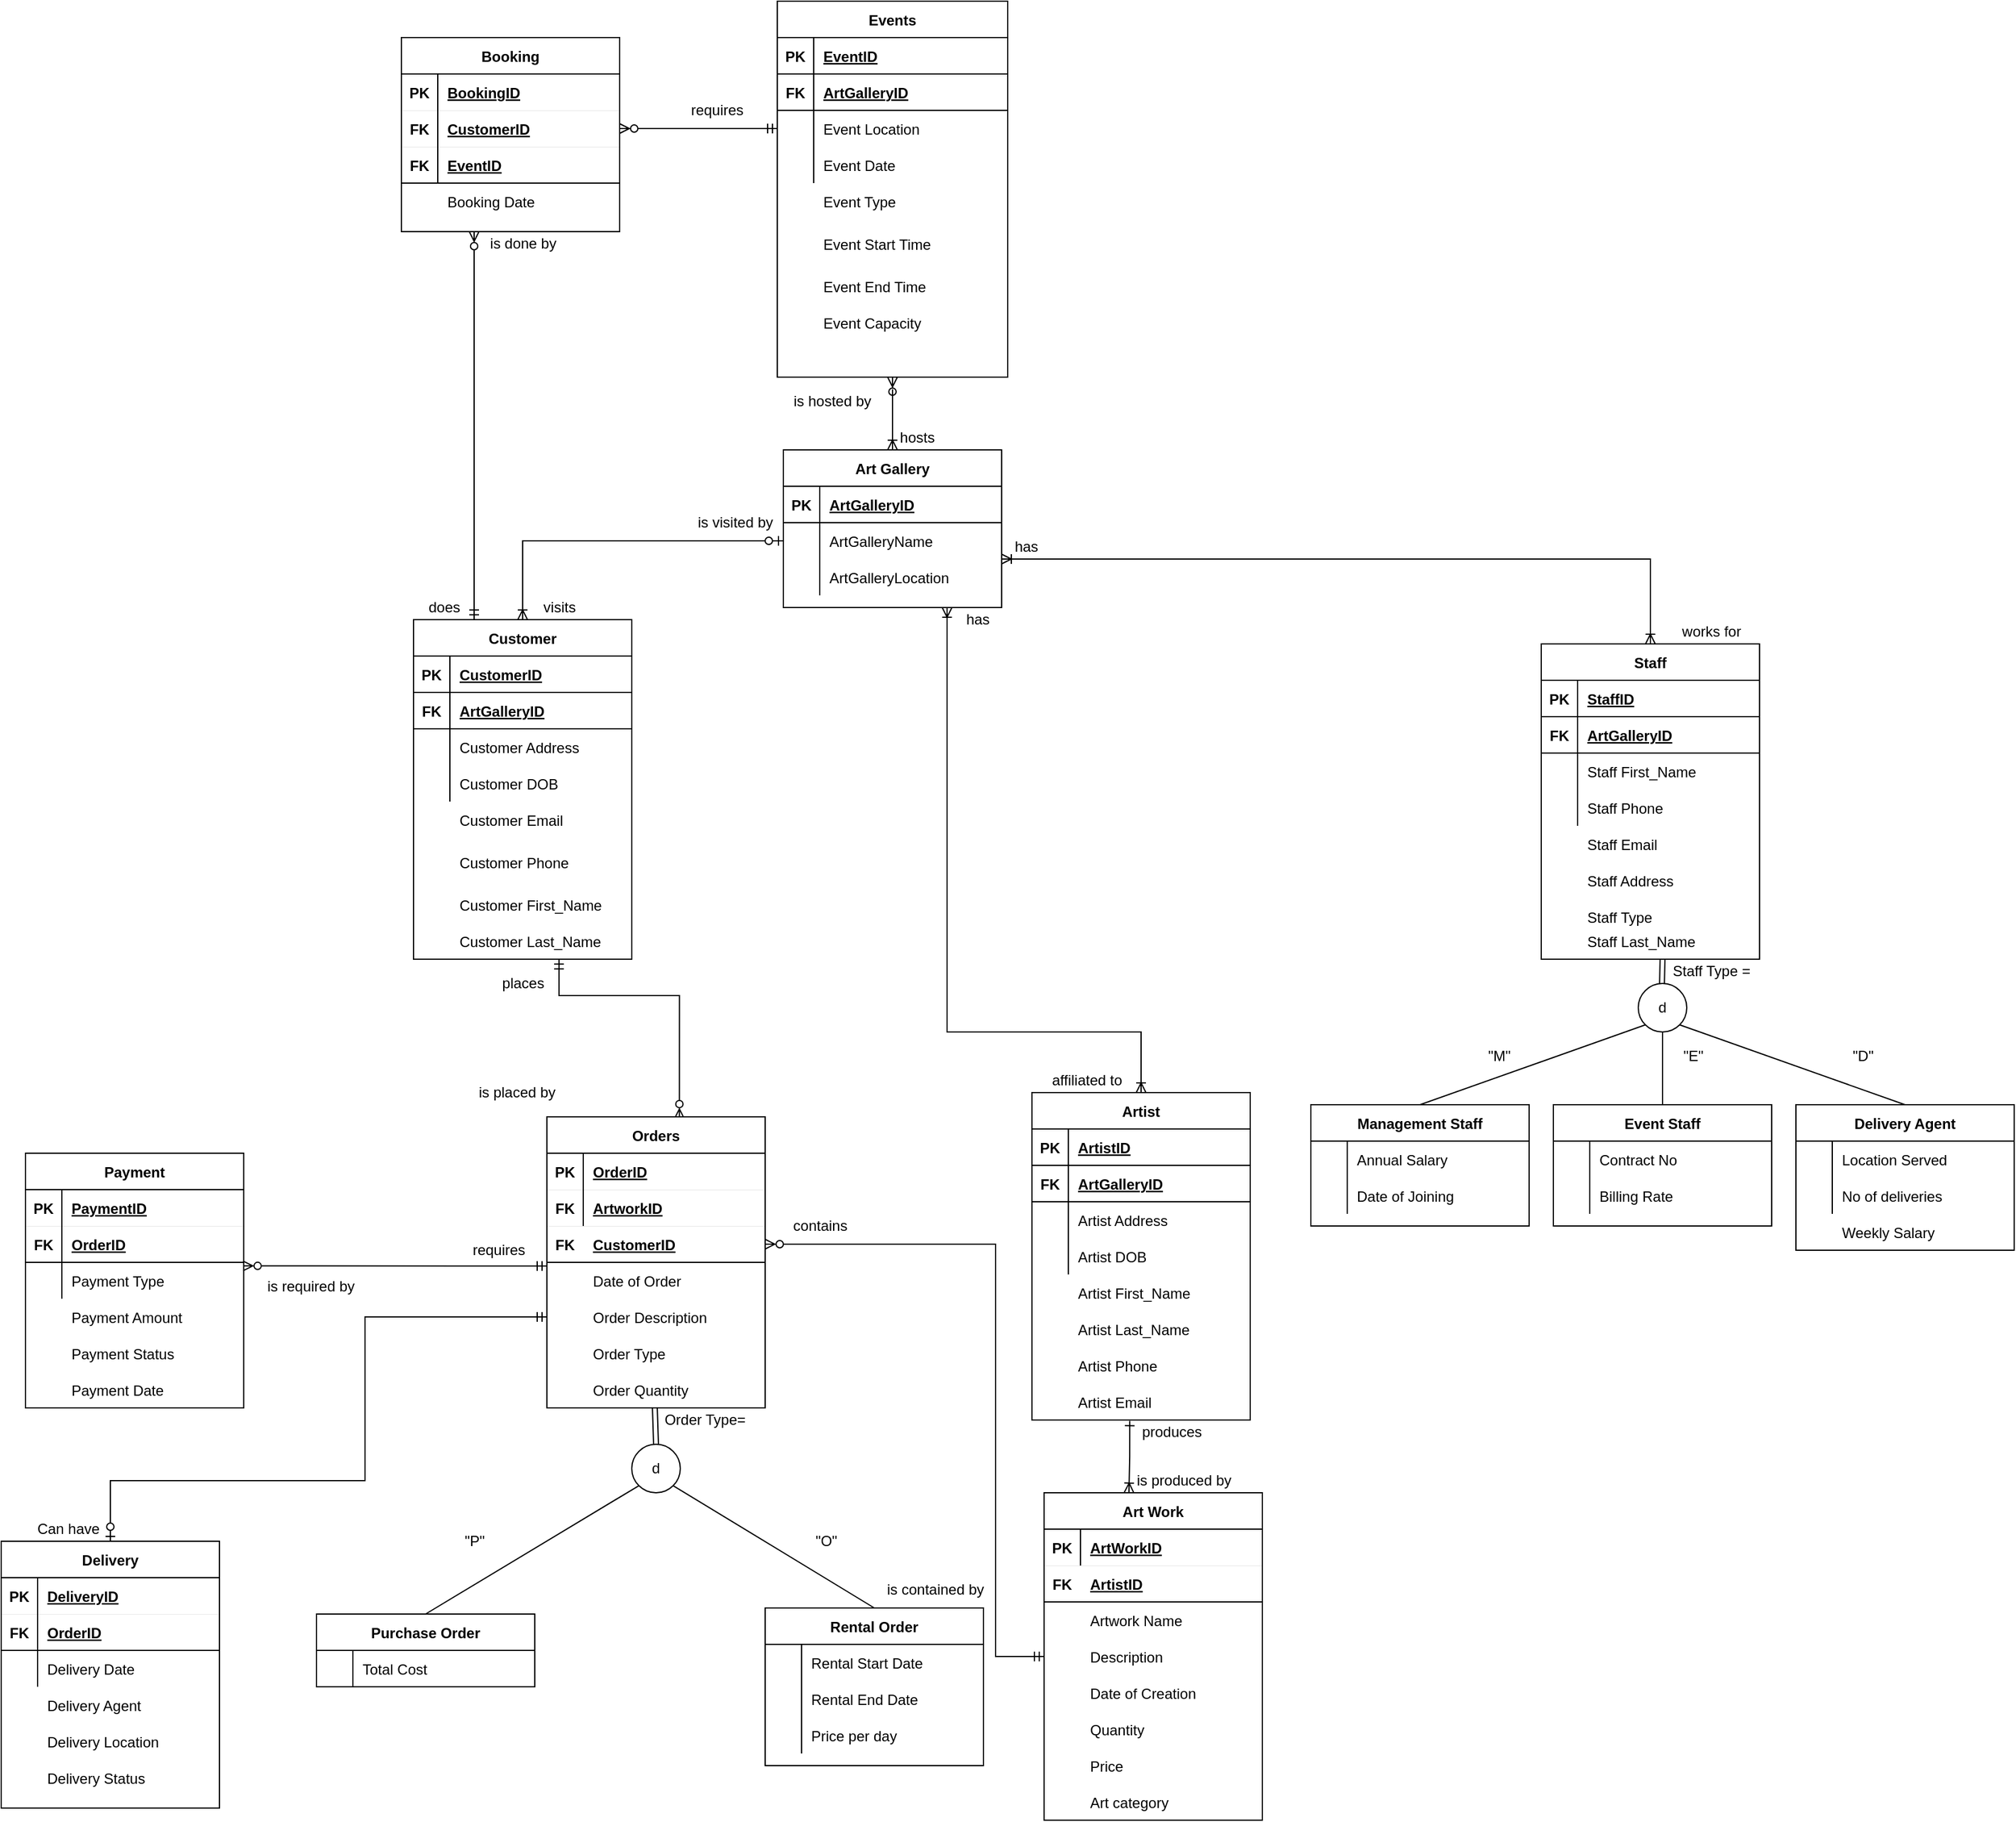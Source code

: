 <mxfile version="15.5.9" type="device"><diagram id="_z4r_Mv50BfwxL1ZDunI" name="Copy of Page-1"><mxGraphModel dx="450" dy="308" grid="1" gridSize="10" guides="1" tooltips="1" connect="1" arrows="1" fold="1" page="1" pageScale="1" pageWidth="850" pageHeight="1100" math="0" shadow="0"><root><mxCell id="0"/><mxCell id="1" parent="0"/><mxCell id="M_8Awqaawm_6V_RgMQ80-1" style="edgeStyle=orthogonalEdgeStyle;rounded=0;orthogonalLoop=1;jettySize=auto;html=1;startArrow=ERmandOne;startFill=0;endArrow=ERzeroToMany;endFill=0;entryX=0.607;entryY=0.006;entryDx=0;entryDy=0;entryPerimeter=0;" edge="1" parent="1" target="M_8Awqaawm_6V_RgMQ80-181"><mxGeometry relative="1" as="geometry"><mxPoint x="680" y="1230" as="targetPoint"/><mxPoint x="680" y="1130" as="sourcePoint"/><Array as="points"><mxPoint x="680" y="1160"/></Array></mxGeometry></mxCell><mxCell id="M_8Awqaawm_6V_RgMQ80-2" style="rounded=0;orthogonalLoop=1;jettySize=auto;html=1;startArrow=ERmandOne;startFill=0;endArrow=ERzeroToMany;endFill=0;strokeColor=default;entryX=0.997;entryY=0.097;entryDx=0;entryDy=0;entryPerimeter=0;" edge="1" parent="1" target="M_8Awqaawm_6V_RgMQ80-100"><mxGeometry relative="1" as="geometry"><mxPoint x="419.5" y="1270" as="targetPoint"/><mxPoint x="670" y="1383" as="sourcePoint"/></mxGeometry></mxCell><mxCell id="M_8Awqaawm_6V_RgMQ80-3" style="edgeStyle=orthogonalEdgeStyle;rounded=0;orthogonalLoop=1;jettySize=auto;html=1;endArrow=ERoneToMany;endFill=0;startArrow=ERone;startFill=0;exitX=0.448;exitY=1.023;exitDx=0;exitDy=0;exitPerimeter=0;" edge="1" parent="1"><mxGeometry relative="1" as="geometry"><mxPoint x="1150.64" y="1510.69" as="sourcePoint"/><mxPoint x="1150" y="1570" as="targetPoint"/><Array as="points"><mxPoint x="1151" y="1540"/><mxPoint x="1150" y="1540"/></Array></mxGeometry></mxCell><mxCell id="M_8Awqaawm_6V_RgMQ80-4" style="edgeStyle=orthogonalEdgeStyle;rounded=0;orthogonalLoop=1;jettySize=auto;html=1;endArrow=ERoneToMany;endFill=0;startArrow=ERoneToMany;startFill=0;entryX=0.5;entryY=0;entryDx=0;entryDy=0;" edge="1" parent="1" source="M_8Awqaawm_6V_RgMQ80-48" target="M_8Awqaawm_6V_RgMQ80-72"><mxGeometry relative="1" as="geometry"><mxPoint x="1130" y="890" as="targetPoint"/><Array as="points"><mxPoint x="1580" y="800"/></Array><mxPoint x="1060" y="800" as="sourcePoint"/></mxGeometry></mxCell><mxCell id="M_8Awqaawm_6V_RgMQ80-5" style="edgeStyle=orthogonalEdgeStyle;rounded=0;orthogonalLoop=1;jettySize=auto;html=1;startArrow=ERoneToMany;startFill=0;endArrow=ERzeroToMany;endFill=0;exitX=0.5;exitY=0;exitDx=0;exitDy=0;" edge="1" parent="1" source="M_8Awqaawm_6V_RgMQ80-41"><mxGeometry relative="1" as="geometry"><mxPoint x="955" y="650" as="targetPoint"/><Array as="points"><mxPoint x="955" y="660"/><mxPoint x="955" y="660"/></Array></mxGeometry></mxCell><mxCell id="M_8Awqaawm_6V_RgMQ80-6" value="is visited by" style="text;html=1;align=center;verticalAlign=middle;resizable=0;points=[];autosize=1;strokeColor=none;fillColor=none;" vertex="1" parent="1"><mxGeometry x="785" y="760" width="80" height="20" as="geometry"/></mxCell><mxCell id="M_8Awqaawm_6V_RgMQ80-7" value="has" style="text;html=1;align=center;verticalAlign=middle;resizable=0;points=[];autosize=1;strokeColor=none;fillColor=none;" vertex="1" parent="1"><mxGeometry x="1010" y="840" width="30" height="20" as="geometry"/></mxCell><mxCell id="M_8Awqaawm_6V_RgMQ80-8" value="has" style="text;html=1;align=center;verticalAlign=middle;resizable=0;points=[];autosize=1;strokeColor=none;fillColor=none;" vertex="1" parent="1"><mxGeometry x="1050" y="780" width="30" height="20" as="geometry"/></mxCell><mxCell id="M_8Awqaawm_6V_RgMQ80-9" value="visits" style="text;html=1;align=center;verticalAlign=middle;resizable=0;points=[];autosize=1;strokeColor=none;fillColor=none;" vertex="1" parent="1"><mxGeometry x="660" y="830" width="40" height="20" as="geometry"/></mxCell><mxCell id="M_8Awqaawm_6V_RgMQ80-10" value="hosts" style="text;html=1;align=center;verticalAlign=middle;resizable=0;points=[];autosize=1;strokeColor=none;fillColor=none;" vertex="1" parent="1"><mxGeometry x="955" y="690" width="40" height="20" as="geometry"/></mxCell><mxCell id="M_8Awqaawm_6V_RgMQ80-11" value="places" style="text;html=1;align=center;verticalAlign=middle;resizable=0;points=[];autosize=1;strokeColor=none;fillColor=none;" vertex="1" parent="1"><mxGeometry x="625" y="1140" width="50" height="20" as="geometry"/></mxCell><mxCell id="M_8Awqaawm_6V_RgMQ80-12" value="produces" style="text;html=1;align=center;verticalAlign=middle;resizable=0;points=[];autosize=1;strokeColor=none;fillColor=none;" vertex="1" parent="1"><mxGeometry x="1150" y="1510" width="70" height="20" as="geometry"/></mxCell><mxCell id="M_8Awqaawm_6V_RgMQ80-13" value="is placed by" style="text;html=1;align=center;verticalAlign=middle;resizable=0;points=[];autosize=1;strokeColor=none;fillColor=none;" vertex="1" parent="1"><mxGeometry x="605" y="1230" width="80" height="20" as="geometry"/></mxCell><mxCell id="M_8Awqaawm_6V_RgMQ80-14" value="works for" style="text;html=1;align=center;verticalAlign=middle;resizable=0;points=[];autosize=1;strokeColor=none;fillColor=none;" vertex="1" parent="1"><mxGeometry x="1600" y="850" width="60" height="20" as="geometry"/></mxCell><mxCell id="M_8Awqaawm_6V_RgMQ80-15" value="is produced by" style="text;html=1;align=center;verticalAlign=middle;resizable=0;points=[];autosize=1;strokeColor=none;fillColor=none;" vertex="1" parent="1"><mxGeometry x="1150" y="1550" width="90" height="20" as="geometry"/></mxCell><mxCell id="M_8Awqaawm_6V_RgMQ80-16" value="affiliated to" style="text;html=1;align=center;verticalAlign=middle;resizable=0;points=[];autosize=1;strokeColor=none;fillColor=none;" vertex="1" parent="1"><mxGeometry x="1080" y="1220" width="70" height="20" as="geometry"/></mxCell><mxCell id="M_8Awqaawm_6V_RgMQ80-17" value="is hosted by" style="text;html=1;align=center;verticalAlign=middle;resizable=0;points=[];autosize=1;strokeColor=none;fillColor=none;" vertex="1" parent="1"><mxGeometry x="865" y="660" width="80" height="20" as="geometry"/></mxCell><mxCell id="M_8Awqaawm_6V_RgMQ80-18" value="Events" style="shape=table;startSize=30;container=1;collapsible=1;childLayout=tableLayout;fixedRows=1;rowLines=0;fontStyle=1;align=center;resizeLast=1;" vertex="1" parent="1"><mxGeometry x="860" y="340" width="190" height="310" as="geometry"><mxRectangle x="360" y="-400" width="80" height="30" as="alternateBounds"/></mxGeometry></mxCell><mxCell id="M_8Awqaawm_6V_RgMQ80-19" value="" style="shape=partialRectangle;collapsible=0;dropTarget=0;pointerEvents=0;fillColor=none;top=0;left=0;bottom=1;right=0;points=[[0,0.5],[1,0.5]];portConstraint=eastwest;" vertex="1" parent="M_8Awqaawm_6V_RgMQ80-18"><mxGeometry y="30" width="190" height="30" as="geometry"/></mxCell><mxCell id="M_8Awqaawm_6V_RgMQ80-20" value="PK" style="shape=partialRectangle;connectable=0;fillColor=none;top=0;left=0;bottom=0;right=0;fontStyle=1;overflow=hidden;" vertex="1" parent="M_8Awqaawm_6V_RgMQ80-19"><mxGeometry width="30" height="30" as="geometry"><mxRectangle width="30" height="30" as="alternateBounds"/></mxGeometry></mxCell><mxCell id="M_8Awqaawm_6V_RgMQ80-21" value="EventID" style="shape=partialRectangle;connectable=0;fillColor=none;top=0;left=0;bottom=0;right=0;align=left;spacingLeft=6;fontStyle=5;overflow=hidden;" vertex="1" parent="M_8Awqaawm_6V_RgMQ80-19"><mxGeometry x="30" width="160" height="30" as="geometry"><mxRectangle width="160" height="30" as="alternateBounds"/></mxGeometry></mxCell><mxCell id="M_8Awqaawm_6V_RgMQ80-22" value="" style="shape=partialRectangle;collapsible=0;dropTarget=0;pointerEvents=0;fillColor=none;top=0;left=0;bottom=0;right=0;points=[[0,0.5],[1,0.5]];portConstraint=eastwest;" vertex="1" parent="M_8Awqaawm_6V_RgMQ80-18"><mxGeometry y="60" width="190" height="30" as="geometry"/></mxCell><mxCell id="M_8Awqaawm_6V_RgMQ80-23" value="" style="shape=partialRectangle;connectable=0;fillColor=none;top=0;left=0;bottom=0;right=0;editable=1;overflow=hidden;fontStyle=1" vertex="1" parent="M_8Awqaawm_6V_RgMQ80-22"><mxGeometry width="30" height="30" as="geometry"><mxRectangle width="30" height="30" as="alternateBounds"/></mxGeometry></mxCell><mxCell id="M_8Awqaawm_6V_RgMQ80-24" value="" style="shape=partialRectangle;connectable=0;fillColor=none;top=0;left=0;bottom=0;right=0;align=left;spacingLeft=6;overflow=hidden;" vertex="1" parent="M_8Awqaawm_6V_RgMQ80-22"><mxGeometry x="30" width="160" height="30" as="geometry"><mxRectangle width="160" height="30" as="alternateBounds"/></mxGeometry></mxCell><mxCell id="M_8Awqaawm_6V_RgMQ80-25" value="" style="shape=partialRectangle;collapsible=0;dropTarget=0;pointerEvents=0;fillColor=none;top=0;left=0;bottom=0;right=0;points=[[0,0.5],[1,0.5]];portConstraint=eastwest;" vertex="1" parent="M_8Awqaawm_6V_RgMQ80-18"><mxGeometry y="90" width="190" height="30" as="geometry"/></mxCell><mxCell id="M_8Awqaawm_6V_RgMQ80-26" value="" style="shape=partialRectangle;connectable=0;fillColor=none;top=0;left=0;bottom=0;right=0;editable=1;overflow=hidden;" vertex="1" parent="M_8Awqaawm_6V_RgMQ80-25"><mxGeometry width="30" height="30" as="geometry"><mxRectangle width="30" height="30" as="alternateBounds"/></mxGeometry></mxCell><mxCell id="M_8Awqaawm_6V_RgMQ80-27" value="Event Location" style="shape=partialRectangle;connectable=0;fillColor=none;top=0;left=0;bottom=0;right=0;align=left;spacingLeft=6;overflow=hidden;" vertex="1" parent="M_8Awqaawm_6V_RgMQ80-25"><mxGeometry x="30" width="160" height="30" as="geometry"><mxRectangle width="160" height="30" as="alternateBounds"/></mxGeometry></mxCell><mxCell id="M_8Awqaawm_6V_RgMQ80-28" value="" style="shape=partialRectangle;collapsible=0;dropTarget=0;pointerEvents=0;fillColor=none;top=0;left=0;bottom=0;right=0;points=[[0,0.5],[1,0.5]];portConstraint=eastwest;" vertex="1" parent="M_8Awqaawm_6V_RgMQ80-18"><mxGeometry y="120" width="190" height="30" as="geometry"/></mxCell><mxCell id="M_8Awqaawm_6V_RgMQ80-29" value="" style="shape=partialRectangle;connectable=0;fillColor=none;top=0;left=0;bottom=0;right=0;editable=1;overflow=hidden;" vertex="1" parent="M_8Awqaawm_6V_RgMQ80-28"><mxGeometry width="30" height="30" as="geometry"><mxRectangle width="30" height="30" as="alternateBounds"/></mxGeometry></mxCell><mxCell id="M_8Awqaawm_6V_RgMQ80-30" value="Event Date" style="shape=partialRectangle;connectable=0;fillColor=none;top=0;left=0;bottom=0;right=0;align=left;spacingLeft=6;overflow=hidden;" vertex="1" parent="M_8Awqaawm_6V_RgMQ80-28"><mxGeometry x="30" width="160" height="30" as="geometry"><mxRectangle width="160" height="30" as="alternateBounds"/></mxGeometry></mxCell><mxCell id="M_8Awqaawm_6V_RgMQ80-31" value="" style="shape=partialRectangle;collapsible=0;dropTarget=0;pointerEvents=0;fillColor=none;top=0;left=0;bottom=0;right=0;points=[[0,0.5],[1,0.5]];portConstraint=eastwest;" vertex="1" parent="1"><mxGeometry x="440" y="1030" width="180" height="30" as="geometry"/></mxCell><mxCell id="M_8Awqaawm_6V_RgMQ80-32" value="" style="shape=partialRectangle;connectable=0;fillColor=none;top=0;left=0;bottom=0;right=0;editable=1;overflow=hidden;" vertex="1" parent="M_8Awqaawm_6V_RgMQ80-31"><mxGeometry width="30" height="30" as="geometry"><mxRectangle width="30" height="30" as="alternateBounds"/></mxGeometry></mxCell><mxCell id="M_8Awqaawm_6V_RgMQ80-33" value="" style="shape=partialRectangle;collapsible=0;dropTarget=0;pointerEvents=0;fillColor=none;top=0;left=0;bottom=0;right=0;points=[[0,0.5],[1,0.5]];portConstraint=eastwest;" vertex="1" parent="1"><mxGeometry x="860" y="525" width="180" height="30" as="geometry"/></mxCell><mxCell id="M_8Awqaawm_6V_RgMQ80-34" value="" style="shape=partialRectangle;connectable=0;fillColor=none;top=0;left=0;bottom=0;right=0;editable=1;overflow=hidden;" vertex="1" parent="M_8Awqaawm_6V_RgMQ80-33"><mxGeometry width="30" height="30" as="geometry"><mxRectangle width="30" height="30" as="alternateBounds"/></mxGeometry></mxCell><mxCell id="M_8Awqaawm_6V_RgMQ80-35" value="Event Start Time" style="shape=partialRectangle;connectable=0;fillColor=none;top=0;left=0;bottom=0;right=0;align=left;spacingLeft=6;overflow=hidden;" vertex="1" parent="M_8Awqaawm_6V_RgMQ80-33"><mxGeometry x="30" width="150" height="30" as="geometry"><mxRectangle width="150" height="30" as="alternateBounds"/></mxGeometry></mxCell><mxCell id="M_8Awqaawm_6V_RgMQ80-36" value="" style="shape=partialRectangle;collapsible=0;dropTarget=0;pointerEvents=0;fillColor=none;top=0;left=0;bottom=0;right=0;points=[[0,0.5],[1,0.5]];portConstraint=eastwest;" vertex="1" parent="1"><mxGeometry x="860" y="560" width="180" height="30" as="geometry"/></mxCell><mxCell id="M_8Awqaawm_6V_RgMQ80-37" value="" style="shape=partialRectangle;connectable=0;fillColor=none;top=0;left=0;bottom=0;right=0;editable=1;overflow=hidden;" vertex="1" parent="M_8Awqaawm_6V_RgMQ80-36"><mxGeometry width="30" height="30" as="geometry"><mxRectangle width="30" height="30" as="alternateBounds"/></mxGeometry></mxCell><mxCell id="M_8Awqaawm_6V_RgMQ80-38" value="Event End Time" style="shape=partialRectangle;connectable=0;fillColor=none;top=0;left=0;bottom=0;right=0;align=left;spacingLeft=6;overflow=hidden;" vertex="1" parent="M_8Awqaawm_6V_RgMQ80-36"><mxGeometry x="30" width="150" height="30" as="geometry"><mxRectangle width="150" height="30" as="alternateBounds"/></mxGeometry></mxCell><mxCell id="M_8Awqaawm_6V_RgMQ80-39" value="" style="shape=partialRectangle;collapsible=0;dropTarget=0;pointerEvents=0;fillColor=none;top=0;left=0;bottom=0;right=0;points=[[0,0.5],[1,0.5]];portConstraint=eastwest;" vertex="1" parent="1"><mxGeometry x="790" y="930" width="190" height="30" as="geometry"/></mxCell><mxCell id="M_8Awqaawm_6V_RgMQ80-40" value="" style="shape=partialRectangle;connectable=0;fillColor=none;top=0;left=0;bottom=0;right=0;editable=1;overflow=hidden;" vertex="1" parent="M_8Awqaawm_6V_RgMQ80-39"><mxGeometry width="30" height="30" as="geometry"><mxRectangle width="30" height="30" as="alternateBounds"/></mxGeometry></mxCell><mxCell id="M_8Awqaawm_6V_RgMQ80-41" value="Art Gallery" style="shape=table;startSize=30;container=1;collapsible=1;childLayout=tableLayout;fixedRows=1;rowLines=0;fontStyle=1;align=center;resizeLast=1;" vertex="1" parent="1"><mxGeometry x="865" y="710" width="180" height="130" as="geometry"/></mxCell><mxCell id="M_8Awqaawm_6V_RgMQ80-42" value="" style="shape=partialRectangle;collapsible=0;dropTarget=0;pointerEvents=0;fillColor=none;top=0;left=0;bottom=1;right=0;points=[[0,0.5],[1,0.5]];portConstraint=eastwest;" vertex="1" parent="M_8Awqaawm_6V_RgMQ80-41"><mxGeometry y="30" width="180" height="30" as="geometry"/></mxCell><mxCell id="M_8Awqaawm_6V_RgMQ80-43" value="PK" style="shape=partialRectangle;connectable=0;fillColor=none;top=0;left=0;bottom=0;right=0;fontStyle=1;overflow=hidden;" vertex="1" parent="M_8Awqaawm_6V_RgMQ80-42"><mxGeometry width="30" height="30" as="geometry"><mxRectangle width="30" height="30" as="alternateBounds"/></mxGeometry></mxCell><mxCell id="M_8Awqaawm_6V_RgMQ80-44" value="ArtGalleryID" style="shape=partialRectangle;connectable=0;fillColor=none;top=0;left=0;bottom=0;right=0;align=left;spacingLeft=6;fontStyle=5;overflow=hidden;" vertex="1" parent="M_8Awqaawm_6V_RgMQ80-42"><mxGeometry x="30" width="150" height="30" as="geometry"><mxRectangle width="150" height="30" as="alternateBounds"/></mxGeometry></mxCell><mxCell id="M_8Awqaawm_6V_RgMQ80-45" value="" style="shape=partialRectangle;collapsible=0;dropTarget=0;pointerEvents=0;fillColor=none;top=0;left=0;bottom=0;right=0;points=[[0,0.5],[1,0.5]];portConstraint=eastwest;" vertex="1" parent="M_8Awqaawm_6V_RgMQ80-41"><mxGeometry y="60" width="180" height="30" as="geometry"/></mxCell><mxCell id="M_8Awqaawm_6V_RgMQ80-46" value="" style="shape=partialRectangle;connectable=0;fillColor=none;top=0;left=0;bottom=0;right=0;editable=1;overflow=hidden;" vertex="1" parent="M_8Awqaawm_6V_RgMQ80-45"><mxGeometry width="30" height="30" as="geometry"><mxRectangle width="30" height="30" as="alternateBounds"/></mxGeometry></mxCell><mxCell id="M_8Awqaawm_6V_RgMQ80-47" value="ArtGalleryName" style="shape=partialRectangle;connectable=0;fillColor=none;top=0;left=0;bottom=0;right=0;align=left;spacingLeft=6;overflow=hidden;" vertex="1" parent="M_8Awqaawm_6V_RgMQ80-45"><mxGeometry x="30" width="150" height="30" as="geometry"><mxRectangle width="150" height="30" as="alternateBounds"/></mxGeometry></mxCell><mxCell id="M_8Awqaawm_6V_RgMQ80-48" value="" style="shape=partialRectangle;collapsible=0;dropTarget=0;pointerEvents=0;fillColor=none;top=0;left=0;bottom=0;right=0;points=[[0,0.5],[1,0.5]];portConstraint=eastwest;" vertex="1" parent="M_8Awqaawm_6V_RgMQ80-41"><mxGeometry y="90" width="180" height="30" as="geometry"/></mxCell><mxCell id="M_8Awqaawm_6V_RgMQ80-49" value="" style="shape=partialRectangle;connectable=0;fillColor=none;top=0;left=0;bottom=0;right=0;editable=1;overflow=hidden;" vertex="1" parent="M_8Awqaawm_6V_RgMQ80-48"><mxGeometry width="30" height="30" as="geometry"><mxRectangle width="30" height="30" as="alternateBounds"/></mxGeometry></mxCell><mxCell id="M_8Awqaawm_6V_RgMQ80-50" value="ArtGalleryLocation" style="shape=partialRectangle;connectable=0;fillColor=none;top=0;left=0;bottom=0;right=0;align=left;spacingLeft=6;overflow=hidden;" vertex="1" parent="M_8Awqaawm_6V_RgMQ80-48"><mxGeometry x="30" width="150" height="30" as="geometry"><mxRectangle width="150" height="30" as="alternateBounds"/></mxGeometry></mxCell><mxCell id="M_8Awqaawm_6V_RgMQ80-51" style="edgeStyle=orthogonalEdgeStyle;rounded=0;orthogonalLoop=1;jettySize=auto;html=1;endArrow=ERzeroToMany;endFill=0;startArrow=ERmandOne;startFill=0;" edge="1" parent="1" source="M_8Awqaawm_6V_RgMQ80-52"><mxGeometry relative="1" as="geometry"><mxPoint x="610" y="530" as="targetPoint"/><Array as="points"><mxPoint x="610" y="750"/><mxPoint x="610" y="750"/></Array></mxGeometry></mxCell><mxCell id="M_8Awqaawm_6V_RgMQ80-52" value="Customer" style="shape=table;startSize=30;container=1;collapsible=1;childLayout=tableLayout;fixedRows=1;rowLines=0;fontStyle=1;align=center;resizeLast=1;" vertex="1" parent="1"><mxGeometry x="560" y="850" width="180" height="280" as="geometry"/></mxCell><mxCell id="M_8Awqaawm_6V_RgMQ80-53" value="" style="shape=partialRectangle;collapsible=0;dropTarget=0;pointerEvents=0;fillColor=none;top=0;left=0;bottom=1;right=0;points=[[0,0.5],[1,0.5]];portConstraint=eastwest;" vertex="1" parent="M_8Awqaawm_6V_RgMQ80-52"><mxGeometry y="30" width="180" height="30" as="geometry"/></mxCell><mxCell id="M_8Awqaawm_6V_RgMQ80-54" value="PK" style="shape=partialRectangle;connectable=0;fillColor=none;top=0;left=0;bottom=0;right=0;fontStyle=1;overflow=hidden;" vertex="1" parent="M_8Awqaawm_6V_RgMQ80-53"><mxGeometry width="30" height="30" as="geometry"><mxRectangle width="30" height="30" as="alternateBounds"/></mxGeometry></mxCell><mxCell id="M_8Awqaawm_6V_RgMQ80-55" value="CustomerID" style="shape=partialRectangle;connectable=0;fillColor=none;top=0;left=0;bottom=0;right=0;align=left;spacingLeft=6;fontStyle=5;overflow=hidden;" vertex="1" parent="M_8Awqaawm_6V_RgMQ80-53"><mxGeometry x="30" width="150" height="30" as="geometry"><mxRectangle width="150" height="30" as="alternateBounds"/></mxGeometry></mxCell><mxCell id="M_8Awqaawm_6V_RgMQ80-56" value="" style="shape=partialRectangle;collapsible=0;dropTarget=0;pointerEvents=0;fillColor=none;top=0;left=0;bottom=0;right=0;points=[[0,0.5],[1,0.5]];portConstraint=eastwest;" vertex="1" parent="M_8Awqaawm_6V_RgMQ80-52"><mxGeometry y="60" width="180" height="30" as="geometry"/></mxCell><mxCell id="M_8Awqaawm_6V_RgMQ80-57" value="" style="shape=partialRectangle;connectable=0;fillColor=none;top=0;left=0;bottom=0;right=0;editable=1;overflow=hidden;" vertex="1" parent="M_8Awqaawm_6V_RgMQ80-56"><mxGeometry width="30" height="30" as="geometry"><mxRectangle width="30" height="30" as="alternateBounds"/></mxGeometry></mxCell><mxCell id="M_8Awqaawm_6V_RgMQ80-58" value="" style="shape=partialRectangle;connectable=0;fillColor=none;top=0;left=0;bottom=0;right=0;align=left;spacingLeft=6;overflow=hidden;" vertex="1" parent="M_8Awqaawm_6V_RgMQ80-56"><mxGeometry x="30" width="150" height="30" as="geometry"><mxRectangle width="150" height="30" as="alternateBounds"/></mxGeometry></mxCell><mxCell id="M_8Awqaawm_6V_RgMQ80-59" value="" style="shape=partialRectangle;collapsible=0;dropTarget=0;pointerEvents=0;fillColor=none;top=0;left=0;bottom=0;right=0;points=[[0,0.5],[1,0.5]];portConstraint=eastwest;" vertex="1" parent="M_8Awqaawm_6V_RgMQ80-52"><mxGeometry y="90" width="180" height="30" as="geometry"/></mxCell><mxCell id="M_8Awqaawm_6V_RgMQ80-60" value="" style="shape=partialRectangle;connectable=0;fillColor=none;top=0;left=0;bottom=0;right=0;editable=1;overflow=hidden;" vertex="1" parent="M_8Awqaawm_6V_RgMQ80-59"><mxGeometry width="30" height="30" as="geometry"><mxRectangle width="30" height="30" as="alternateBounds"/></mxGeometry></mxCell><mxCell id="M_8Awqaawm_6V_RgMQ80-61" value="Customer Address" style="shape=partialRectangle;connectable=0;fillColor=none;top=0;left=0;bottom=0;right=0;align=left;spacingLeft=6;overflow=hidden;" vertex="1" parent="M_8Awqaawm_6V_RgMQ80-59"><mxGeometry x="30" width="150" height="30" as="geometry"><mxRectangle width="150" height="30" as="alternateBounds"/></mxGeometry></mxCell><mxCell id="M_8Awqaawm_6V_RgMQ80-62" value="" style="shape=partialRectangle;collapsible=0;dropTarget=0;pointerEvents=0;fillColor=none;top=0;left=0;bottom=0;right=0;points=[[0,0.5],[1,0.5]];portConstraint=eastwest;" vertex="1" parent="M_8Awqaawm_6V_RgMQ80-52"><mxGeometry y="120" width="180" height="30" as="geometry"/></mxCell><mxCell id="M_8Awqaawm_6V_RgMQ80-63" value="" style="shape=partialRectangle;connectable=0;fillColor=none;top=0;left=0;bottom=0;right=0;editable=1;overflow=hidden;" vertex="1" parent="M_8Awqaawm_6V_RgMQ80-62"><mxGeometry width="30" height="30" as="geometry"><mxRectangle width="30" height="30" as="alternateBounds"/></mxGeometry></mxCell><mxCell id="M_8Awqaawm_6V_RgMQ80-64" value="Customer DOB" style="shape=partialRectangle;connectable=0;fillColor=none;top=0;left=0;bottom=0;right=0;align=left;spacingLeft=6;overflow=hidden;" vertex="1" parent="M_8Awqaawm_6V_RgMQ80-62"><mxGeometry x="30" width="150" height="30" as="geometry"><mxRectangle width="150" height="30" as="alternateBounds"/></mxGeometry></mxCell><mxCell id="M_8Awqaawm_6V_RgMQ80-65" value="" style="shape=partialRectangle;collapsible=0;dropTarget=0;pointerEvents=0;fillColor=none;top=0;left=0;bottom=0;right=0;points=[[0,0.5],[1,0.5]];portConstraint=eastwest;" vertex="1" parent="1"><mxGeometry x="560" y="1000" width="180" height="30" as="geometry"/></mxCell><mxCell id="M_8Awqaawm_6V_RgMQ80-66" value="" style="shape=partialRectangle;connectable=0;fillColor=none;top=0;left=0;bottom=0;right=0;editable=1;overflow=hidden;" vertex="1" parent="M_8Awqaawm_6V_RgMQ80-65"><mxGeometry width="30" height="30" as="geometry"><mxRectangle width="30" height="30" as="alternateBounds"/></mxGeometry></mxCell><mxCell id="M_8Awqaawm_6V_RgMQ80-67" value="Customer Email" style="shape=partialRectangle;connectable=0;fillColor=none;top=0;left=0;bottom=0;right=0;align=left;spacingLeft=6;overflow=hidden;" vertex="1" parent="M_8Awqaawm_6V_RgMQ80-65"><mxGeometry x="30" width="150" height="30" as="geometry"><mxRectangle width="150" height="30" as="alternateBounds"/></mxGeometry></mxCell><mxCell id="M_8Awqaawm_6V_RgMQ80-68" value="" style="shape=partialRectangle;collapsible=0;dropTarget=0;pointerEvents=0;fillColor=none;top=0;left=0;bottom=0;right=0;points=[[0,0.5],[1,0.5]];portConstraint=eastwest;" vertex="1" parent="1"><mxGeometry x="560" y="1030" width="180" height="40" as="geometry"/></mxCell><mxCell id="M_8Awqaawm_6V_RgMQ80-69" value="" style="shape=partialRectangle;connectable=0;fillColor=none;top=0;left=0;bottom=0;right=0;editable=1;overflow=hidden;" vertex="1" parent="M_8Awqaawm_6V_RgMQ80-68"><mxGeometry width="30" height="40" as="geometry"><mxRectangle width="30" height="30" as="alternateBounds"/></mxGeometry></mxCell><mxCell id="M_8Awqaawm_6V_RgMQ80-70" value="Customer Phone" style="shape=partialRectangle;connectable=0;fillColor=none;top=0;left=0;bottom=0;right=0;align=left;spacingLeft=6;overflow=hidden;" vertex="1" parent="M_8Awqaawm_6V_RgMQ80-68"><mxGeometry x="30" width="150" height="40" as="geometry"><mxRectangle width="150" height="30" as="alternateBounds"/></mxGeometry></mxCell><mxCell id="M_8Awqaawm_6V_RgMQ80-71" style="edgeStyle=orthogonalEdgeStyle;rounded=0;orthogonalLoop=1;jettySize=auto;html=1;startArrow=ERoneToMany;startFill=0;endArrow=ERoneToMany;endFill=0;strokeColor=default;exitX=0.75;exitY=1;exitDx=0;exitDy=0;entryX=0.5;entryY=0;entryDx=0;entryDy=0;" edge="1" parent="1" source="M_8Awqaawm_6V_RgMQ80-41" target="M_8Awqaawm_6V_RgMQ80-109"><mxGeometry relative="1" as="geometry"><mxPoint x="1060" y="1280" as="targetPoint"/><Array as="points"><mxPoint x="1000" y="1190"/><mxPoint x="1160" y="1190"/></Array></mxGeometry></mxCell><mxCell id="M_8Awqaawm_6V_RgMQ80-72" value="Staff" style="shape=table;startSize=30;container=1;collapsible=1;childLayout=tableLayout;fixedRows=1;rowLines=0;fontStyle=1;align=center;resizeLast=1;" vertex="1" parent="1"><mxGeometry x="1490" y="870" width="180" height="260" as="geometry"/></mxCell><mxCell id="M_8Awqaawm_6V_RgMQ80-73" value="" style="shape=partialRectangle;collapsible=0;dropTarget=0;pointerEvents=0;fillColor=none;top=0;left=0;bottom=1;right=0;points=[[0,0.5],[1,0.5]];portConstraint=eastwest;" vertex="1" parent="M_8Awqaawm_6V_RgMQ80-72"><mxGeometry y="30" width="180" height="30" as="geometry"/></mxCell><mxCell id="M_8Awqaawm_6V_RgMQ80-74" value="PK" style="shape=partialRectangle;connectable=0;fillColor=none;top=0;left=0;bottom=0;right=0;fontStyle=1;overflow=hidden;" vertex="1" parent="M_8Awqaawm_6V_RgMQ80-73"><mxGeometry width="30" height="30" as="geometry"><mxRectangle width="30" height="30" as="alternateBounds"/></mxGeometry></mxCell><mxCell id="M_8Awqaawm_6V_RgMQ80-75" value="StaffID" style="shape=partialRectangle;connectable=0;fillColor=none;top=0;left=0;bottom=0;right=0;align=left;spacingLeft=6;fontStyle=5;overflow=hidden;" vertex="1" parent="M_8Awqaawm_6V_RgMQ80-73"><mxGeometry x="30" width="150" height="30" as="geometry"><mxRectangle width="150" height="30" as="alternateBounds"/></mxGeometry></mxCell><mxCell id="M_8Awqaawm_6V_RgMQ80-76" value="" style="shape=partialRectangle;collapsible=0;dropTarget=0;pointerEvents=0;fillColor=none;top=0;left=0;bottom=0;right=0;points=[[0,0.5],[1,0.5]];portConstraint=eastwest;" vertex="1" parent="M_8Awqaawm_6V_RgMQ80-72"><mxGeometry y="60" width="180" height="30" as="geometry"/></mxCell><mxCell id="M_8Awqaawm_6V_RgMQ80-77" value="" style="shape=partialRectangle;connectable=0;fillColor=none;top=0;left=0;bottom=0;right=0;editable=1;overflow=hidden;" vertex="1" parent="M_8Awqaawm_6V_RgMQ80-76"><mxGeometry width="30" height="30" as="geometry"><mxRectangle width="30" height="30" as="alternateBounds"/></mxGeometry></mxCell><mxCell id="M_8Awqaawm_6V_RgMQ80-78" value="" style="shape=partialRectangle;connectable=0;fillColor=none;top=0;left=0;bottom=0;right=0;align=left;spacingLeft=6;overflow=hidden;" vertex="1" parent="M_8Awqaawm_6V_RgMQ80-76"><mxGeometry x="30" width="150" height="30" as="geometry"><mxRectangle width="150" height="30" as="alternateBounds"/></mxGeometry></mxCell><mxCell id="M_8Awqaawm_6V_RgMQ80-79" value="" style="shape=partialRectangle;collapsible=0;dropTarget=0;pointerEvents=0;fillColor=none;top=0;left=0;bottom=0;right=0;points=[[0,0.5],[1,0.5]];portConstraint=eastwest;" vertex="1" parent="M_8Awqaawm_6V_RgMQ80-72"><mxGeometry y="90" width="180" height="30" as="geometry"/></mxCell><mxCell id="M_8Awqaawm_6V_RgMQ80-80" value="" style="shape=partialRectangle;connectable=0;fillColor=none;top=0;left=0;bottom=0;right=0;editable=1;overflow=hidden;" vertex="1" parent="M_8Awqaawm_6V_RgMQ80-79"><mxGeometry width="30" height="30" as="geometry"><mxRectangle width="30" height="30" as="alternateBounds"/></mxGeometry></mxCell><mxCell id="M_8Awqaawm_6V_RgMQ80-81" value="Staff First_Name" style="shape=partialRectangle;connectable=0;fillColor=none;top=0;left=0;bottom=0;right=0;align=left;spacingLeft=6;overflow=hidden;" vertex="1" parent="M_8Awqaawm_6V_RgMQ80-79"><mxGeometry x="30" width="150" height="30" as="geometry"><mxRectangle width="150" height="30" as="alternateBounds"/></mxGeometry></mxCell><mxCell id="M_8Awqaawm_6V_RgMQ80-82" value="" style="shape=partialRectangle;collapsible=0;dropTarget=0;pointerEvents=0;fillColor=none;top=0;left=0;bottom=0;right=0;points=[[0,0.5],[1,0.5]];portConstraint=eastwest;" vertex="1" parent="M_8Awqaawm_6V_RgMQ80-72"><mxGeometry y="120" width="180" height="30" as="geometry"/></mxCell><mxCell id="M_8Awqaawm_6V_RgMQ80-83" value="" style="shape=partialRectangle;connectable=0;fillColor=none;top=0;left=0;bottom=0;right=0;editable=1;overflow=hidden;" vertex="1" parent="M_8Awqaawm_6V_RgMQ80-82"><mxGeometry width="30" height="30" as="geometry"><mxRectangle width="30" height="30" as="alternateBounds"/></mxGeometry></mxCell><mxCell id="M_8Awqaawm_6V_RgMQ80-84" value="" style="shape=partialRectangle;connectable=0;fillColor=none;top=0;left=0;bottom=0;right=0;align=left;spacingLeft=6;overflow=hidden;" vertex="1" parent="M_8Awqaawm_6V_RgMQ80-82"><mxGeometry x="30" width="150" height="30" as="geometry"><mxRectangle width="150" height="30" as="alternateBounds"/></mxGeometry></mxCell><mxCell id="M_8Awqaawm_6V_RgMQ80-85" value="" style="shape=partialRectangle;collapsible=0;dropTarget=0;pointerEvents=0;fillColor=none;top=0;left=0;bottom=0;right=0;points=[[0,0.5],[1,0.5]];portConstraint=eastwest;" vertex="1" parent="1"><mxGeometry x="1070" y="1040" width="180" height="30" as="geometry"/></mxCell><mxCell id="M_8Awqaawm_6V_RgMQ80-86" value="" style="shape=partialRectangle;connectable=0;fillColor=none;top=0;left=0;bottom=0;right=0;editable=1;overflow=hidden;" vertex="1" parent="M_8Awqaawm_6V_RgMQ80-85"><mxGeometry width="30" height="30" as="geometry"><mxRectangle width="30" height="30" as="alternateBounds"/></mxGeometry></mxCell><mxCell id="M_8Awqaawm_6V_RgMQ80-87" value="" style="shape=partialRectangle;collapsible=0;dropTarget=0;pointerEvents=0;fillColor=none;top=0;left=0;bottom=0;right=0;points=[[0,0.5],[1,0.5]];portConstraint=eastwest;" vertex="1" parent="1"><mxGeometry x="1070" y="1070" width="180" height="30" as="geometry"/></mxCell><mxCell id="M_8Awqaawm_6V_RgMQ80-88" value="" style="shape=partialRectangle;connectable=0;fillColor=none;top=0;left=0;bottom=0;right=0;editable=1;overflow=hidden;" vertex="1" parent="M_8Awqaawm_6V_RgMQ80-87"><mxGeometry width="30" height="30" as="geometry"><mxRectangle width="30" height="30" as="alternateBounds"/></mxGeometry></mxCell><mxCell id="M_8Awqaawm_6V_RgMQ80-89" value="" style="shape=partialRectangle;collapsible=0;dropTarget=0;pointerEvents=0;fillColor=none;top=0;left=0;bottom=0;right=0;points=[[0,0.5],[1,0.5]];portConstraint=eastwest;" vertex="1" parent="1"><mxGeometry x="1070" y="1100" width="180" height="30" as="geometry"/></mxCell><mxCell id="M_8Awqaawm_6V_RgMQ80-90" value="" style="shape=partialRectangle;connectable=0;fillColor=none;top=0;left=0;bottom=0;right=0;editable=1;overflow=hidden;" vertex="1" parent="M_8Awqaawm_6V_RgMQ80-89"><mxGeometry width="30" height="30" as="geometry"><mxRectangle width="30" height="30" as="alternateBounds"/></mxGeometry></mxCell><mxCell id="M_8Awqaawm_6V_RgMQ80-91" value="" style="shape=partialRectangle;collapsible=0;dropTarget=0;pointerEvents=0;fillColor=none;top=0;left=0;bottom=0;right=0;points=[[0,0.5],[1,0.5]];portConstraint=eastwest;" vertex="1" parent="1"><mxGeometry x="1070" y="1130" width="180" height="30" as="geometry"/></mxCell><mxCell id="M_8Awqaawm_6V_RgMQ80-92" value="" style="shape=partialRectangle;connectable=0;fillColor=none;top=0;left=0;bottom=0;right=0;editable=1;overflow=hidden;" vertex="1" parent="M_8Awqaawm_6V_RgMQ80-91"><mxGeometry width="30" height="30" as="geometry"><mxRectangle width="30" height="30" as="alternateBounds"/></mxGeometry></mxCell><mxCell id="M_8Awqaawm_6V_RgMQ80-93" value="Payment" style="shape=table;startSize=30;container=1;collapsible=1;childLayout=tableLayout;fixedRows=1;rowLines=0;fontStyle=1;align=center;resizeLast=1;" vertex="1" parent="1"><mxGeometry x="240" y="1290" width="180" height="210" as="geometry"/></mxCell><mxCell id="M_8Awqaawm_6V_RgMQ80-94" value="" style="shape=partialRectangle;collapsible=0;dropTarget=0;pointerEvents=0;fillColor=none;top=0;left=0;bottom=1;right=0;points=[[0,0.5],[1,0.5]];portConstraint=eastwest;strokeWidth=0;" vertex="1" parent="M_8Awqaawm_6V_RgMQ80-93"><mxGeometry y="30" width="180" height="30" as="geometry"/></mxCell><mxCell id="M_8Awqaawm_6V_RgMQ80-95" value="PK" style="shape=partialRectangle;connectable=0;fillColor=none;top=0;left=0;bottom=0;right=0;fontStyle=1;overflow=hidden;" vertex="1" parent="M_8Awqaawm_6V_RgMQ80-94"><mxGeometry width="30" height="30" as="geometry"><mxRectangle width="30" height="30" as="alternateBounds"/></mxGeometry></mxCell><mxCell id="M_8Awqaawm_6V_RgMQ80-96" value="PaymentID" style="shape=partialRectangle;connectable=0;fillColor=none;top=0;left=0;bottom=0;right=0;align=left;spacingLeft=6;fontStyle=5;overflow=hidden;" vertex="1" parent="M_8Awqaawm_6V_RgMQ80-94"><mxGeometry x="30" width="150" height="30" as="geometry"><mxRectangle width="150" height="30" as="alternateBounds"/></mxGeometry></mxCell><mxCell id="M_8Awqaawm_6V_RgMQ80-97" value="" style="shape=partialRectangle;collapsible=0;dropTarget=0;pointerEvents=0;fillColor=none;top=0;left=0;bottom=0;right=0;points=[[0,0.5],[1,0.5]];portConstraint=eastwest;" vertex="1" parent="M_8Awqaawm_6V_RgMQ80-93"><mxGeometry y="60" width="180" height="30" as="geometry"/></mxCell><mxCell id="M_8Awqaawm_6V_RgMQ80-98" value="" style="shape=partialRectangle;connectable=0;fillColor=none;top=0;left=0;bottom=0;right=0;editable=1;overflow=hidden;" vertex="1" parent="M_8Awqaawm_6V_RgMQ80-97"><mxGeometry width="30" height="30" as="geometry"><mxRectangle width="30" height="30" as="alternateBounds"/></mxGeometry></mxCell><mxCell id="M_8Awqaawm_6V_RgMQ80-99" value="" style="shape=partialRectangle;connectable=0;fillColor=none;top=0;left=0;bottom=0;right=0;align=left;spacingLeft=6;overflow=hidden;" vertex="1" parent="M_8Awqaawm_6V_RgMQ80-97"><mxGeometry x="30" width="150" height="30" as="geometry"><mxRectangle width="150" height="30" as="alternateBounds"/></mxGeometry></mxCell><mxCell id="M_8Awqaawm_6V_RgMQ80-100" value="" style="shape=partialRectangle;collapsible=0;dropTarget=0;pointerEvents=0;fillColor=none;top=0;left=0;bottom=0;right=0;points=[[0,0.5],[1,0.5]];portConstraint=eastwest;" vertex="1" parent="M_8Awqaawm_6V_RgMQ80-93"><mxGeometry y="90" width="180" height="30" as="geometry"/></mxCell><mxCell id="M_8Awqaawm_6V_RgMQ80-101" value="" style="shape=partialRectangle;connectable=0;fillColor=none;top=0;left=0;bottom=0;right=0;editable=1;overflow=hidden;" vertex="1" parent="M_8Awqaawm_6V_RgMQ80-100"><mxGeometry width="30" height="30" as="geometry"><mxRectangle width="30" height="30" as="alternateBounds"/></mxGeometry></mxCell><mxCell id="M_8Awqaawm_6V_RgMQ80-102" value="Payment Type" style="shape=partialRectangle;connectable=0;fillColor=none;top=0;left=0;bottom=0;right=0;align=left;spacingLeft=6;overflow=hidden;" vertex="1" parent="M_8Awqaawm_6V_RgMQ80-100"><mxGeometry x="30" width="150" height="30" as="geometry"><mxRectangle width="150" height="30" as="alternateBounds"/></mxGeometry></mxCell><mxCell id="M_8Awqaawm_6V_RgMQ80-103" value="" style="shape=partialRectangle;collapsible=0;dropTarget=0;pointerEvents=0;fillColor=none;top=0;left=0;bottom=0;right=0;points=[[0,0.5],[1,0.5]];portConstraint=eastwest;" vertex="1" parent="1"><mxGeometry x="240" y="1410" width="180" height="30" as="geometry"/></mxCell><mxCell id="M_8Awqaawm_6V_RgMQ80-104" value="" style="shape=partialRectangle;connectable=0;fillColor=none;top=0;left=0;bottom=0;right=0;editable=1;overflow=hidden;" vertex="1" parent="M_8Awqaawm_6V_RgMQ80-103"><mxGeometry width="30" height="30" as="geometry"><mxRectangle width="30" height="30" as="alternateBounds"/></mxGeometry></mxCell><mxCell id="M_8Awqaawm_6V_RgMQ80-105" value="Payment Amount" style="shape=partialRectangle;connectable=0;fillColor=none;top=0;left=0;bottom=0;right=0;align=left;spacingLeft=6;overflow=hidden;" vertex="1" parent="M_8Awqaawm_6V_RgMQ80-103"><mxGeometry x="30" width="150" height="30" as="geometry"><mxRectangle width="150" height="30" as="alternateBounds"/></mxGeometry></mxCell><mxCell id="M_8Awqaawm_6V_RgMQ80-106" value="" style="shape=partialRectangle;collapsible=0;dropTarget=0;pointerEvents=0;fillColor=none;top=0;left=0;bottom=0;right=0;points=[[0,0.5],[1,0.5]];portConstraint=eastwest;" vertex="1" parent="1"><mxGeometry x="240" y="1440" width="180" height="30" as="geometry"/></mxCell><mxCell id="M_8Awqaawm_6V_RgMQ80-107" value="" style="shape=partialRectangle;connectable=0;fillColor=none;top=0;left=0;bottom=0;right=0;editable=1;overflow=hidden;" vertex="1" parent="M_8Awqaawm_6V_RgMQ80-106"><mxGeometry width="30" height="30" as="geometry"><mxRectangle width="30" height="30" as="alternateBounds"/></mxGeometry></mxCell><mxCell id="M_8Awqaawm_6V_RgMQ80-108" value="Payment Status" style="shape=partialRectangle;connectable=0;fillColor=none;top=0;left=0;bottom=0;right=0;align=left;spacingLeft=6;overflow=hidden;" vertex="1" parent="M_8Awqaawm_6V_RgMQ80-106"><mxGeometry x="30" width="150" height="30" as="geometry"><mxRectangle width="150" height="30" as="alternateBounds"/></mxGeometry></mxCell><mxCell id="M_8Awqaawm_6V_RgMQ80-109" value="Artist" style="shape=table;startSize=30;container=1;collapsible=1;childLayout=tableLayout;fixedRows=1;rowLines=0;fontStyle=1;align=center;resizeLast=1;" vertex="1" parent="1"><mxGeometry x="1070" y="1240" width="180" height="270" as="geometry"/></mxCell><mxCell id="M_8Awqaawm_6V_RgMQ80-110" value="" style="shape=partialRectangle;collapsible=0;dropTarget=0;pointerEvents=0;fillColor=none;top=0;left=0;bottom=1;right=0;points=[[0,0.5],[1,0.5]];portConstraint=eastwest;" vertex="1" parent="M_8Awqaawm_6V_RgMQ80-109"><mxGeometry y="30" width="180" height="30" as="geometry"/></mxCell><mxCell id="M_8Awqaawm_6V_RgMQ80-111" value="PK" style="shape=partialRectangle;connectable=0;fillColor=none;top=0;left=0;bottom=0;right=0;fontStyle=1;overflow=hidden;" vertex="1" parent="M_8Awqaawm_6V_RgMQ80-110"><mxGeometry width="30" height="30" as="geometry"><mxRectangle width="30" height="30" as="alternateBounds"/></mxGeometry></mxCell><mxCell id="M_8Awqaawm_6V_RgMQ80-112" value="ArtistID" style="shape=partialRectangle;connectable=0;fillColor=none;top=0;left=0;bottom=0;right=0;align=left;spacingLeft=6;fontStyle=5;overflow=hidden;" vertex="1" parent="M_8Awqaawm_6V_RgMQ80-110"><mxGeometry x="30" width="150" height="30" as="geometry"><mxRectangle width="150" height="30" as="alternateBounds"/></mxGeometry></mxCell><mxCell id="M_8Awqaawm_6V_RgMQ80-113" value="" style="shape=partialRectangle;collapsible=0;dropTarget=0;pointerEvents=0;fillColor=none;top=0;left=0;bottom=0;right=0;points=[[0,0.5],[1,0.5]];portConstraint=eastwest;" vertex="1" parent="M_8Awqaawm_6V_RgMQ80-109"><mxGeometry y="60" width="180" height="30" as="geometry"/></mxCell><mxCell id="M_8Awqaawm_6V_RgMQ80-114" value="" style="shape=partialRectangle;connectable=0;fillColor=none;top=0;left=0;bottom=0;right=0;editable=1;overflow=hidden;" vertex="1" parent="M_8Awqaawm_6V_RgMQ80-113"><mxGeometry width="30" height="30" as="geometry"><mxRectangle width="30" height="30" as="alternateBounds"/></mxGeometry></mxCell><mxCell id="M_8Awqaawm_6V_RgMQ80-115" value="" style="shape=partialRectangle;connectable=0;fillColor=none;top=0;left=0;bottom=0;right=0;align=left;spacingLeft=6;overflow=hidden;" vertex="1" parent="M_8Awqaawm_6V_RgMQ80-113"><mxGeometry x="30" width="150" height="30" as="geometry"><mxRectangle width="150" height="30" as="alternateBounds"/></mxGeometry></mxCell><mxCell id="M_8Awqaawm_6V_RgMQ80-116" value="" style="shape=partialRectangle;collapsible=0;dropTarget=0;pointerEvents=0;fillColor=none;top=0;left=0;bottom=0;right=0;points=[[0,0.5],[1,0.5]];portConstraint=eastwest;" vertex="1" parent="M_8Awqaawm_6V_RgMQ80-109"><mxGeometry y="90" width="180" height="30" as="geometry"/></mxCell><mxCell id="M_8Awqaawm_6V_RgMQ80-117" value="" style="shape=partialRectangle;connectable=0;fillColor=none;top=0;left=0;bottom=0;right=0;editable=1;overflow=hidden;" vertex="1" parent="M_8Awqaawm_6V_RgMQ80-116"><mxGeometry width="30" height="30" as="geometry"><mxRectangle width="30" height="30" as="alternateBounds"/></mxGeometry></mxCell><mxCell id="M_8Awqaawm_6V_RgMQ80-118" value="Artist Address" style="shape=partialRectangle;connectable=0;fillColor=none;top=0;left=0;bottom=0;right=0;align=left;spacingLeft=6;overflow=hidden;" vertex="1" parent="M_8Awqaawm_6V_RgMQ80-116"><mxGeometry x="30" width="150" height="30" as="geometry"><mxRectangle width="150" height="30" as="alternateBounds"/></mxGeometry></mxCell><mxCell id="M_8Awqaawm_6V_RgMQ80-119" value="" style="shape=partialRectangle;collapsible=0;dropTarget=0;pointerEvents=0;fillColor=none;top=0;left=0;bottom=0;right=0;points=[[0,0.5],[1,0.5]];portConstraint=eastwest;" vertex="1" parent="M_8Awqaawm_6V_RgMQ80-109"><mxGeometry y="120" width="180" height="30" as="geometry"/></mxCell><mxCell id="M_8Awqaawm_6V_RgMQ80-120" value="" style="shape=partialRectangle;connectable=0;fillColor=none;top=0;left=0;bottom=0;right=0;editable=1;overflow=hidden;" vertex="1" parent="M_8Awqaawm_6V_RgMQ80-119"><mxGeometry width="30" height="30" as="geometry"><mxRectangle width="30" height="30" as="alternateBounds"/></mxGeometry></mxCell><mxCell id="M_8Awqaawm_6V_RgMQ80-121" value="Artist DOB" style="shape=partialRectangle;connectable=0;fillColor=none;top=0;left=0;bottom=0;right=0;align=left;spacingLeft=6;overflow=hidden;" vertex="1" parent="M_8Awqaawm_6V_RgMQ80-119"><mxGeometry x="30" width="150" height="30" as="geometry"><mxRectangle width="150" height="30" as="alternateBounds"/></mxGeometry></mxCell><mxCell id="M_8Awqaawm_6V_RgMQ80-122" value="" style="shape=partialRectangle;collapsible=0;dropTarget=0;pointerEvents=0;fillColor=none;top=0;left=0;bottom=0;right=0;points=[[0,0.5],[1,0.5]];portConstraint=eastwest;" vertex="1" parent="1"><mxGeometry x="1070" y="1420" width="180" height="30" as="geometry"/></mxCell><mxCell id="M_8Awqaawm_6V_RgMQ80-123" value="" style="shape=partialRectangle;connectable=0;fillColor=none;top=0;left=0;bottom=0;right=0;editable=1;overflow=hidden;" vertex="1" parent="M_8Awqaawm_6V_RgMQ80-122"><mxGeometry width="30" height="30" as="geometry"><mxRectangle width="30" height="30" as="alternateBounds"/></mxGeometry></mxCell><mxCell id="M_8Awqaawm_6V_RgMQ80-124" value="Artist Last_Name" style="shape=partialRectangle;connectable=0;fillColor=none;top=0;left=0;bottom=0;right=0;align=left;spacingLeft=6;overflow=hidden;" vertex="1" parent="M_8Awqaawm_6V_RgMQ80-122"><mxGeometry x="30" width="150" height="30" as="geometry"><mxRectangle width="150" height="30" as="alternateBounds"/></mxGeometry></mxCell><mxCell id="M_8Awqaawm_6V_RgMQ80-125" value="" style="shape=partialRectangle;collapsible=0;dropTarget=0;pointerEvents=0;fillColor=none;top=0;left=0;bottom=0;right=0;points=[[0,0.5],[1,0.5]];portConstraint=eastwest;" vertex="1" parent="1"><mxGeometry x="1070" y="1450" width="180" height="30" as="geometry"/></mxCell><mxCell id="M_8Awqaawm_6V_RgMQ80-126" value="" style="shape=partialRectangle;connectable=0;fillColor=none;top=0;left=0;bottom=0;right=0;editable=1;overflow=hidden;" vertex="1" parent="M_8Awqaawm_6V_RgMQ80-125"><mxGeometry width="30" height="30" as="geometry"><mxRectangle width="30" height="30" as="alternateBounds"/></mxGeometry></mxCell><mxCell id="M_8Awqaawm_6V_RgMQ80-127" value="Artist Phone" style="shape=partialRectangle;connectable=0;fillColor=none;top=0;left=0;bottom=0;right=0;align=left;spacingLeft=6;overflow=hidden;" vertex="1" parent="M_8Awqaawm_6V_RgMQ80-125"><mxGeometry x="30" width="150" height="30" as="geometry"><mxRectangle width="150" height="30" as="alternateBounds"/></mxGeometry></mxCell><mxCell id="M_8Awqaawm_6V_RgMQ80-128" value="Art Work" style="shape=table;startSize=30;container=1;collapsible=1;childLayout=tableLayout;fixedRows=1;rowLines=0;fontStyle=1;align=center;resizeLast=1;" vertex="1" parent="1"><mxGeometry x="1080" y="1570" width="180" height="270" as="geometry"/></mxCell><mxCell id="M_8Awqaawm_6V_RgMQ80-129" value="" style="shape=partialRectangle;collapsible=0;dropTarget=0;pointerEvents=0;fillColor=none;top=0;left=0;bottom=1;right=0;points=[[0,0.5],[1,0.5]];portConstraint=eastwest;strokeWidth=0;" vertex="1" parent="M_8Awqaawm_6V_RgMQ80-128"><mxGeometry y="30" width="180" height="30" as="geometry"/></mxCell><mxCell id="M_8Awqaawm_6V_RgMQ80-130" value="PK" style="shape=partialRectangle;connectable=0;fillColor=none;top=0;left=0;bottom=0;right=0;fontStyle=1;overflow=hidden;" vertex="1" parent="M_8Awqaawm_6V_RgMQ80-129"><mxGeometry width="30" height="30" as="geometry"><mxRectangle width="30" height="30" as="alternateBounds"/></mxGeometry></mxCell><mxCell id="M_8Awqaawm_6V_RgMQ80-131" value="ArtWorkID" style="shape=partialRectangle;connectable=0;fillColor=none;top=0;left=0;bottom=0;right=0;align=left;spacingLeft=6;fontStyle=5;overflow=hidden;" vertex="1" parent="M_8Awqaawm_6V_RgMQ80-129"><mxGeometry x="30" width="150" height="30" as="geometry"><mxRectangle width="150" height="30" as="alternateBounds"/></mxGeometry></mxCell><mxCell id="M_8Awqaawm_6V_RgMQ80-132" value="" style="shape=partialRectangle;collapsible=0;dropTarget=0;pointerEvents=0;fillColor=none;top=0;left=0;bottom=0;right=0;points=[[0,0.5],[1,0.5]];portConstraint=eastwest;" vertex="1" parent="1"><mxGeometry x="1080" y="1720" width="180" height="30" as="geometry"/></mxCell><mxCell id="M_8Awqaawm_6V_RgMQ80-133" value="" style="shape=partialRectangle;connectable=0;fillColor=none;top=0;left=0;bottom=0;right=0;editable=1;overflow=hidden;" vertex="1" parent="M_8Awqaawm_6V_RgMQ80-132"><mxGeometry width="30" height="30" as="geometry"><mxRectangle width="30" height="30" as="alternateBounds"/></mxGeometry></mxCell><mxCell id="M_8Awqaawm_6V_RgMQ80-134" value="Date of Creation" style="shape=partialRectangle;connectable=0;fillColor=none;top=0;left=0;bottom=0;right=0;align=left;spacingLeft=6;overflow=hidden;" vertex="1" parent="M_8Awqaawm_6V_RgMQ80-132"><mxGeometry x="30" width="150" height="30" as="geometry"><mxRectangle width="150" height="30" as="alternateBounds"/></mxGeometry></mxCell><mxCell id="M_8Awqaawm_6V_RgMQ80-135" value="" style="shape=partialRectangle;collapsible=0;dropTarget=0;pointerEvents=0;fillColor=none;top=0;left=0;bottom=0;right=0;points=[[0,0.5],[1,0.5]];portConstraint=eastwest;" vertex="1" parent="1"><mxGeometry x="1080" y="1750" width="180" height="30" as="geometry"/></mxCell><mxCell id="M_8Awqaawm_6V_RgMQ80-136" value="" style="shape=partialRectangle;connectable=0;fillColor=none;top=0;left=0;bottom=0;right=0;editable=1;overflow=hidden;" vertex="1" parent="M_8Awqaawm_6V_RgMQ80-135"><mxGeometry width="30" height="30" as="geometry"><mxRectangle width="30" height="30" as="alternateBounds"/></mxGeometry></mxCell><mxCell id="M_8Awqaawm_6V_RgMQ80-137" value="Quantity" style="shape=partialRectangle;connectable=0;fillColor=none;top=0;left=0;bottom=0;right=0;align=left;spacingLeft=6;overflow=hidden;" vertex="1" parent="M_8Awqaawm_6V_RgMQ80-135"><mxGeometry x="30" width="150" height="30" as="geometry"><mxRectangle width="150" height="30" as="alternateBounds"/></mxGeometry></mxCell><mxCell id="M_8Awqaawm_6V_RgMQ80-138" value="" style="shape=partialRectangle;collapsible=0;dropTarget=0;pointerEvents=0;fillColor=none;top=0;left=0;bottom=0;right=0;points=[[0,0.5],[1,0.5]];portConstraint=eastwest;" vertex="1" parent="1"><mxGeometry x="1080" y="1780" width="180" height="30" as="geometry"/></mxCell><mxCell id="M_8Awqaawm_6V_RgMQ80-139" value="" style="shape=partialRectangle;connectable=0;fillColor=none;top=0;left=0;bottom=0;right=0;editable=1;overflow=hidden;" vertex="1" parent="M_8Awqaawm_6V_RgMQ80-138"><mxGeometry width="30" height="30" as="geometry"><mxRectangle width="30" height="30" as="alternateBounds"/></mxGeometry></mxCell><mxCell id="M_8Awqaawm_6V_RgMQ80-140" value="Price" style="shape=partialRectangle;connectable=0;fillColor=none;top=0;left=0;bottom=0;right=0;align=left;spacingLeft=6;overflow=hidden;" vertex="1" parent="M_8Awqaawm_6V_RgMQ80-138"><mxGeometry x="30" width="150" height="30" as="geometry"><mxRectangle width="150" height="30" as="alternateBounds"/></mxGeometry></mxCell><mxCell id="M_8Awqaawm_6V_RgMQ80-141" style="edgeStyle=orthogonalEdgeStyle;rounded=0;orthogonalLoop=1;jettySize=auto;html=1;entryX=0.5;entryY=0;entryDx=0;entryDy=0;startArrow=ERzeroToOne;startFill=0;endArrow=ERoneToMany;endFill=0;strokeColor=default;" edge="1" parent="1" source="M_8Awqaawm_6V_RgMQ80-45" target="M_8Awqaawm_6V_RgMQ80-52"><mxGeometry relative="1" as="geometry"/></mxCell><mxCell id="M_8Awqaawm_6V_RgMQ80-142" value="" style="shape=partialRectangle;collapsible=0;dropTarget=0;pointerEvents=0;fillColor=none;top=0;left=0;bottom=1;right=0;points=[[0,0.5],[1,0.5]];portConstraint=eastwest;" vertex="1" parent="1"><mxGeometry x="1080" y="1630" width="180" height="30" as="geometry"/></mxCell><mxCell id="M_8Awqaawm_6V_RgMQ80-143" value="FK" style="shape=partialRectangle;connectable=0;fillColor=none;top=0;left=0;bottom=0;right=0;fontStyle=1;overflow=hidden;" vertex="1" parent="M_8Awqaawm_6V_RgMQ80-142"><mxGeometry width="30" height="30" as="geometry"><mxRectangle width="30" height="30" as="alternateBounds"/></mxGeometry></mxCell><mxCell id="M_8Awqaawm_6V_RgMQ80-144" value="ArtistID" style="shape=partialRectangle;connectable=0;fillColor=none;top=0;left=0;bottom=0;right=0;align=left;spacingLeft=6;fontStyle=5;overflow=hidden;" vertex="1" parent="M_8Awqaawm_6V_RgMQ80-142"><mxGeometry x="30" width="150" height="30" as="geometry"><mxRectangle width="150" height="30" as="alternateBounds"/></mxGeometry></mxCell><mxCell id="M_8Awqaawm_6V_RgMQ80-145" value="" style="shape=partialRectangle;collapsible=0;dropTarget=0;pointerEvents=0;fillColor=none;top=0;left=0;bottom=0;right=0;points=[[0,0.5],[1,0.5]];portConstraint=eastwest;" vertex="1" parent="1"><mxGeometry x="1080" y="1660" width="180" height="30" as="geometry"/></mxCell><mxCell id="M_8Awqaawm_6V_RgMQ80-146" value="" style="shape=partialRectangle;connectable=0;fillColor=none;top=0;left=0;bottom=0;right=0;editable=1;overflow=hidden;" vertex="1" parent="M_8Awqaawm_6V_RgMQ80-145"><mxGeometry width="30" height="30" as="geometry"><mxRectangle width="30" height="30" as="alternateBounds"/></mxGeometry></mxCell><mxCell id="M_8Awqaawm_6V_RgMQ80-147" value="Artwork Name" style="shape=partialRectangle;connectable=0;fillColor=none;top=0;left=0;bottom=0;right=0;align=left;spacingLeft=6;overflow=hidden;" vertex="1" parent="M_8Awqaawm_6V_RgMQ80-145"><mxGeometry x="30" width="150" height="30" as="geometry"><mxRectangle width="150" height="30" as="alternateBounds"/></mxGeometry></mxCell><mxCell id="M_8Awqaawm_6V_RgMQ80-148" value="" style="shape=partialRectangle;collapsible=0;dropTarget=0;pointerEvents=0;fillColor=none;top=0;left=0;bottom=0;right=0;points=[[0,0.5],[1,0.5]];portConstraint=eastwest;" vertex="1" parent="1"><mxGeometry x="1080" y="1690" width="180" height="30" as="geometry"/></mxCell><mxCell id="M_8Awqaawm_6V_RgMQ80-149" value="" style="shape=partialRectangle;connectable=0;fillColor=none;top=0;left=0;bottom=0;right=0;editable=1;overflow=hidden;" vertex="1" parent="M_8Awqaawm_6V_RgMQ80-148"><mxGeometry width="30" height="30" as="geometry"><mxRectangle width="30" height="30" as="alternateBounds"/></mxGeometry></mxCell><mxCell id="M_8Awqaawm_6V_RgMQ80-150" value="Description" style="shape=partialRectangle;connectable=0;fillColor=none;top=0;left=0;bottom=0;right=0;align=left;spacingLeft=6;overflow=hidden;" vertex="1" parent="M_8Awqaawm_6V_RgMQ80-148"><mxGeometry x="30" width="150" height="30" as="geometry"><mxRectangle width="150" height="30" as="alternateBounds"/></mxGeometry></mxCell><mxCell id="M_8Awqaawm_6V_RgMQ80-151" value="" style="shape=partialRectangle;collapsible=0;dropTarget=0;pointerEvents=0;fillColor=none;top=0;left=0;bottom=0;right=0;points=[[0,0.5],[1,0.5]];portConstraint=eastwest;" vertex="1" parent="1"><mxGeometry x="1080" y="1810" width="180" height="30" as="geometry"/></mxCell><mxCell id="M_8Awqaawm_6V_RgMQ80-152" value="" style="shape=partialRectangle;connectable=0;fillColor=none;top=0;left=0;bottom=0;right=0;editable=1;overflow=hidden;" vertex="1" parent="M_8Awqaawm_6V_RgMQ80-151"><mxGeometry width="30" height="30" as="geometry"><mxRectangle width="30" height="30" as="alternateBounds"/></mxGeometry></mxCell><mxCell id="M_8Awqaawm_6V_RgMQ80-153" value="Art category" style="shape=partialRectangle;connectable=0;fillColor=none;top=0;left=0;bottom=0;right=0;align=left;spacingLeft=6;overflow=hidden;" vertex="1" parent="M_8Awqaawm_6V_RgMQ80-151"><mxGeometry x="30" width="150" height="30" as="geometry"><mxRectangle width="150" height="30" as="alternateBounds"/></mxGeometry></mxCell><mxCell id="M_8Awqaawm_6V_RgMQ80-154" value="" style="shape=partialRectangle;collapsible=0;dropTarget=0;pointerEvents=0;fillColor=none;top=0;left=0;bottom=0;right=0;points=[[0,0.5],[1,0.5]];portConstraint=eastwest;" vertex="1" parent="1"><mxGeometry x="240" y="1470" width="180" height="30" as="geometry"/></mxCell><mxCell id="M_8Awqaawm_6V_RgMQ80-155" value="" style="shape=partialRectangle;connectable=0;fillColor=none;top=0;left=0;bottom=0;right=0;editable=1;overflow=hidden;" vertex="1" parent="M_8Awqaawm_6V_RgMQ80-154"><mxGeometry width="30" height="30" as="geometry"><mxRectangle width="30" height="30" as="alternateBounds"/></mxGeometry></mxCell><mxCell id="M_8Awqaawm_6V_RgMQ80-156" value="Payment Date" style="shape=partialRectangle;connectable=0;fillColor=none;top=0;left=0;bottom=0;right=0;align=left;spacingLeft=6;overflow=hidden;" vertex="1" parent="M_8Awqaawm_6V_RgMQ80-154"><mxGeometry x="30" width="150" height="30" as="geometry"><mxRectangle width="150" height="30" as="alternateBounds"/></mxGeometry></mxCell><mxCell id="M_8Awqaawm_6V_RgMQ80-157" value="" style="shape=partialRectangle;collapsible=0;dropTarget=0;pointerEvents=0;fillColor=none;top=0;left=0;bottom=1;right=0;points=[[0,0.5],[1,0.5]];portConstraint=eastwest;" vertex="1" parent="1"><mxGeometry x="240" y="1350" width="180" height="30" as="geometry"/></mxCell><mxCell id="M_8Awqaawm_6V_RgMQ80-158" value="FK" style="shape=partialRectangle;connectable=0;fillColor=none;top=0;left=0;bottom=0;right=0;fontStyle=1;overflow=hidden;" vertex="1" parent="M_8Awqaawm_6V_RgMQ80-157"><mxGeometry width="30" height="30" as="geometry"><mxRectangle width="30" height="30" as="alternateBounds"/></mxGeometry></mxCell><mxCell id="M_8Awqaawm_6V_RgMQ80-159" value="OrderID" style="shape=partialRectangle;connectable=0;fillColor=none;top=0;left=0;bottom=0;right=0;align=left;spacingLeft=6;fontStyle=5;overflow=hidden;" vertex="1" parent="M_8Awqaawm_6V_RgMQ80-157"><mxGeometry x="30" width="150" height="30" as="geometry"><mxRectangle width="150" height="30" as="alternateBounds"/></mxGeometry></mxCell><mxCell id="M_8Awqaawm_6V_RgMQ80-160" value="Booking" style="shape=table;startSize=30;container=1;collapsible=1;childLayout=tableLayout;fixedRows=1;rowLines=0;fontStyle=1;align=center;resizeLast=1;" vertex="1" parent="1"><mxGeometry x="550" y="370" width="180" height="160" as="geometry"/></mxCell><mxCell id="M_8Awqaawm_6V_RgMQ80-161" value="" style="shape=partialRectangle;collapsible=0;dropTarget=0;pointerEvents=0;fillColor=none;top=0;left=0;bottom=1;right=0;points=[[0,0.5],[1,0.5]];portConstraint=eastwest;strokeWidth=0;" vertex="1" parent="M_8Awqaawm_6V_RgMQ80-160"><mxGeometry y="30" width="180" height="30" as="geometry"/></mxCell><mxCell id="M_8Awqaawm_6V_RgMQ80-162" value="PK" style="shape=partialRectangle;connectable=0;fillColor=none;top=0;left=0;bottom=0;right=0;fontStyle=1;overflow=hidden;" vertex="1" parent="M_8Awqaawm_6V_RgMQ80-161"><mxGeometry width="30" height="30" as="geometry"><mxRectangle width="30" height="30" as="alternateBounds"/></mxGeometry></mxCell><mxCell id="M_8Awqaawm_6V_RgMQ80-163" value="BookingID" style="shape=partialRectangle;connectable=0;fillColor=none;top=0;left=0;bottom=0;right=0;align=left;spacingLeft=6;fontStyle=5;overflow=hidden;" vertex="1" parent="M_8Awqaawm_6V_RgMQ80-161"><mxGeometry x="30" width="150" height="30" as="geometry"><mxRectangle width="150" height="30" as="alternateBounds"/></mxGeometry></mxCell><mxCell id="M_8Awqaawm_6V_RgMQ80-164" value="" style="shape=partialRectangle;collapsible=0;dropTarget=0;pointerEvents=0;fillColor=none;top=0;left=0;bottom=0;right=0;points=[[0,0.5],[1,0.5]];portConstraint=eastwest;" vertex="1" parent="M_8Awqaawm_6V_RgMQ80-160"><mxGeometry y="60" width="180" height="30" as="geometry"/></mxCell><mxCell id="M_8Awqaawm_6V_RgMQ80-165" value="" style="shape=partialRectangle;connectable=0;fillColor=none;top=0;left=0;bottom=0;right=0;editable=1;overflow=hidden;" vertex="1" parent="M_8Awqaawm_6V_RgMQ80-164"><mxGeometry width="30" height="30" as="geometry"><mxRectangle width="30" height="30" as="alternateBounds"/></mxGeometry></mxCell><mxCell id="M_8Awqaawm_6V_RgMQ80-166" value="" style="shape=partialRectangle;connectable=0;fillColor=none;top=0;left=0;bottom=0;right=0;align=left;spacingLeft=6;overflow=hidden;" vertex="1" parent="M_8Awqaawm_6V_RgMQ80-164"><mxGeometry x="30" width="150" height="30" as="geometry"><mxRectangle width="150" height="30" as="alternateBounds"/></mxGeometry></mxCell><mxCell id="M_8Awqaawm_6V_RgMQ80-167" value="" style="shape=partialRectangle;collapsible=0;dropTarget=0;pointerEvents=0;fillColor=none;top=0;left=0;bottom=0;right=0;points=[[0,0.5],[1,0.5]];portConstraint=eastwest;" vertex="1" parent="M_8Awqaawm_6V_RgMQ80-160"><mxGeometry y="90" width="180" height="30" as="geometry"/></mxCell><mxCell id="M_8Awqaawm_6V_RgMQ80-168" value="" style="shape=partialRectangle;connectable=0;fillColor=none;top=0;left=0;bottom=0;right=0;editable=1;overflow=hidden;" vertex="1" parent="M_8Awqaawm_6V_RgMQ80-167"><mxGeometry width="30" height="30" as="geometry"><mxRectangle width="30" height="30" as="alternateBounds"/></mxGeometry></mxCell><mxCell id="M_8Awqaawm_6V_RgMQ80-169" value="" style="shape=partialRectangle;connectable=0;fillColor=none;top=0;left=0;bottom=0;right=0;align=left;spacingLeft=6;overflow=hidden;" vertex="1" parent="M_8Awqaawm_6V_RgMQ80-167"><mxGeometry x="30" width="150" height="30" as="geometry"><mxRectangle width="150" height="30" as="alternateBounds"/></mxGeometry></mxCell><mxCell id="M_8Awqaawm_6V_RgMQ80-170" value="" style="shape=partialRectangle;collapsible=0;dropTarget=0;pointerEvents=0;fillColor=none;top=0;left=0;bottom=1;right=0;points=[[0,0.5],[1,0.5]];portConstraint=eastwest;strokeWidth=0;" vertex="1" parent="1"><mxGeometry x="550" y="430" width="180" height="30" as="geometry"/></mxCell><mxCell id="M_8Awqaawm_6V_RgMQ80-171" value="FK" style="shape=partialRectangle;connectable=0;fillColor=none;top=0;left=0;bottom=0;right=0;fontStyle=1;overflow=hidden;" vertex="1" parent="M_8Awqaawm_6V_RgMQ80-170"><mxGeometry width="30" height="30" as="geometry"><mxRectangle width="30" height="30" as="alternateBounds"/></mxGeometry></mxCell><mxCell id="M_8Awqaawm_6V_RgMQ80-172" value="CustomerID" style="shape=partialRectangle;connectable=0;fillColor=none;top=0;left=0;bottom=0;right=0;align=left;spacingLeft=6;fontStyle=5;overflow=hidden;" vertex="1" parent="M_8Awqaawm_6V_RgMQ80-170"><mxGeometry x="30" width="150" height="30" as="geometry"><mxRectangle width="150" height="30" as="alternateBounds"/></mxGeometry></mxCell><mxCell id="M_8Awqaawm_6V_RgMQ80-173" value="" style="shape=partialRectangle;collapsible=0;dropTarget=0;pointerEvents=0;fillColor=none;top=0;left=0;bottom=1;right=0;points=[[0,0.5],[1,0.5]];portConstraint=eastwest;strokeWidth=1;" vertex="1" parent="1"><mxGeometry x="550" y="460" width="180" height="30" as="geometry"/></mxCell><mxCell id="M_8Awqaawm_6V_RgMQ80-174" value="FK" style="shape=partialRectangle;connectable=0;fillColor=none;top=0;left=0;bottom=0;right=0;fontStyle=1;overflow=hidden;" vertex="1" parent="M_8Awqaawm_6V_RgMQ80-173"><mxGeometry width="30" height="30" as="geometry"><mxRectangle width="30" height="30" as="alternateBounds"/></mxGeometry></mxCell><mxCell id="M_8Awqaawm_6V_RgMQ80-175" value="EventID" style="shape=partialRectangle;connectable=0;fillColor=none;top=0;left=0;bottom=0;right=0;align=left;spacingLeft=6;fontStyle=5;overflow=hidden;" vertex="1" parent="M_8Awqaawm_6V_RgMQ80-173"><mxGeometry x="30" width="150" height="30" as="geometry"><mxRectangle width="150" height="30" as="alternateBounds"/></mxGeometry></mxCell><mxCell id="M_8Awqaawm_6V_RgMQ80-176" value="does" style="text;html=1;align=center;verticalAlign=middle;resizable=0;points=[];autosize=1;strokeColor=none;fillColor=none;" vertex="1" parent="1"><mxGeometry x="565" y="830" width="40" height="20" as="geometry"/></mxCell><mxCell id="M_8Awqaawm_6V_RgMQ80-177" value="is done by" style="text;html=1;align=center;verticalAlign=middle;resizable=0;points=[];autosize=1;strokeColor=none;fillColor=none;" vertex="1" parent="1"><mxGeometry x="615" y="530" width="70" height="20" as="geometry"/></mxCell><mxCell id="M_8Awqaawm_6V_RgMQ80-178" style="edgeStyle=orthogonalEdgeStyle;rounded=0;orthogonalLoop=1;jettySize=auto;html=1;entryX=1;entryY=0.5;entryDx=0;entryDy=0;startArrow=ERmandOne;startFill=0;endArrow=ERzeroToMany;endFill=0;" edge="1" parent="1" source="M_8Awqaawm_6V_RgMQ80-25" target="M_8Awqaawm_6V_RgMQ80-170"><mxGeometry relative="1" as="geometry"/></mxCell><mxCell id="M_8Awqaawm_6V_RgMQ80-179" value="requires" style="text;html=1;align=center;verticalAlign=middle;resizable=0;points=[];autosize=1;strokeColor=none;fillColor=none;" vertex="1" parent="1"><mxGeometry x="780" y="420" width="60" height="20" as="geometry"/></mxCell><mxCell id="M_8Awqaawm_6V_RgMQ80-180" style="edgeStyle=orthogonalEdgeStyle;rounded=0;orthogonalLoop=1;jettySize=auto;html=1;startArrow=ERmandOne;startFill=0;endArrow=ERzeroToOne;endFill=0;entryX=0.5;entryY=0;entryDx=0;entryDy=0;exitX=0;exitY=0.5;exitDx=0;exitDy=0;" edge="1" parent="1" source="M_8Awqaawm_6V_RgMQ80-197" target="M_8Awqaawm_6V_RgMQ80-201"><mxGeometry relative="1" as="geometry"><mxPoint x="670" y="1730" as="targetPoint"/><Array as="points"><mxPoint x="520" y="1425"/><mxPoint x="520" y="1560"/><mxPoint x="310" y="1560"/></Array></mxGeometry></mxCell><mxCell id="M_8Awqaawm_6V_RgMQ80-181" value="Orders" style="shape=table;startSize=30;container=1;collapsible=1;childLayout=tableLayout;fixedRows=1;rowLines=0;fontStyle=1;align=center;resizeLast=1;strokeWidth=1;" vertex="1" parent="1"><mxGeometry x="670" y="1260" width="180" height="240" as="geometry"/></mxCell><mxCell id="M_8Awqaawm_6V_RgMQ80-182" value="" style="shape=partialRectangle;collapsible=0;dropTarget=0;pointerEvents=0;fillColor=none;top=0;left=0;bottom=1;right=0;points=[[0,0.5],[1,0.5]];portConstraint=eastwest;strokeWidth=0;" vertex="1" parent="M_8Awqaawm_6V_RgMQ80-181"><mxGeometry y="30" width="180" height="30" as="geometry"/></mxCell><mxCell id="M_8Awqaawm_6V_RgMQ80-183" value="PK" style="shape=partialRectangle;connectable=0;fillColor=none;top=0;left=0;bottom=0;right=0;fontStyle=1;overflow=hidden;strokeWidth=0;" vertex="1" parent="M_8Awqaawm_6V_RgMQ80-182"><mxGeometry width="30" height="30" as="geometry"><mxRectangle width="30" height="30" as="alternateBounds"/></mxGeometry></mxCell><mxCell id="M_8Awqaawm_6V_RgMQ80-184" value="OrderID" style="shape=partialRectangle;connectable=0;fillColor=none;top=0;left=0;bottom=0;right=0;align=left;spacingLeft=6;fontStyle=5;overflow=hidden;strokeWidth=0;" vertex="1" parent="M_8Awqaawm_6V_RgMQ80-182"><mxGeometry x="30" width="150" height="30" as="geometry"><mxRectangle width="150" height="30" as="alternateBounds"/></mxGeometry></mxCell><mxCell id="M_8Awqaawm_6V_RgMQ80-185" value="" style="shape=partialRectangle;collapsible=0;dropTarget=0;pointerEvents=0;fillColor=none;top=0;left=0;bottom=0;right=0;points=[[0,0.5],[1,0.5]];portConstraint=eastwest;strokeWidth=0;" vertex="1" parent="M_8Awqaawm_6V_RgMQ80-181"><mxGeometry y="60" width="180" height="30" as="geometry"/></mxCell><mxCell id="M_8Awqaawm_6V_RgMQ80-186" value="" style="shape=partialRectangle;connectable=0;fillColor=none;top=0;left=0;bottom=0;right=0;editable=1;overflow=hidden;strokeWidth=0;" vertex="1" parent="M_8Awqaawm_6V_RgMQ80-185"><mxGeometry width="30" height="30" as="geometry"><mxRectangle width="30" height="30" as="alternateBounds"/></mxGeometry></mxCell><mxCell id="M_8Awqaawm_6V_RgMQ80-187" value="" style="shape=partialRectangle;connectable=0;fillColor=none;top=0;left=0;bottom=0;right=0;align=left;spacingLeft=6;overflow=hidden;strokeWidth=0;" vertex="1" parent="M_8Awqaawm_6V_RgMQ80-185"><mxGeometry x="30" width="150" height="30" as="geometry"><mxRectangle width="150" height="30" as="alternateBounds"/></mxGeometry></mxCell><mxCell id="M_8Awqaawm_6V_RgMQ80-188" value="" style="shape=partialRectangle;collapsible=0;dropTarget=0;pointerEvents=0;fillColor=none;top=0;left=0;bottom=1;right=0;points=[[0,0.5],[1,0.5]];portConstraint=eastwest;strokeWidth=0;" vertex="1" parent="1"><mxGeometry x="670" y="1320" width="180" height="30" as="geometry"/></mxCell><mxCell id="M_8Awqaawm_6V_RgMQ80-189" value="FK" style="shape=partialRectangle;connectable=0;fillColor=none;top=0;left=0;bottom=0;right=0;fontStyle=1;overflow=hidden;strokeWidth=0;" vertex="1" parent="M_8Awqaawm_6V_RgMQ80-188"><mxGeometry width="30" height="30" as="geometry"><mxRectangle width="30" height="30" as="alternateBounds"/></mxGeometry></mxCell><mxCell id="M_8Awqaawm_6V_RgMQ80-190" value="ArtworkID" style="shape=partialRectangle;connectable=0;fillColor=none;top=0;left=0;bottom=0;right=0;align=left;spacingLeft=6;fontStyle=5;overflow=hidden;strokeWidth=0;" vertex="1" parent="M_8Awqaawm_6V_RgMQ80-188"><mxGeometry x="30" width="150" height="30" as="geometry"><mxRectangle width="150" height="30" as="alternateBounds"/></mxGeometry></mxCell><mxCell id="M_8Awqaawm_6V_RgMQ80-191" value="" style="shape=partialRectangle;collapsible=0;dropTarget=0;pointerEvents=0;fillColor=none;top=0;left=0;bottom=1;right=0;points=[[0,0.5],[1,0.5]];portConstraint=eastwest;strokeWidth=1;" vertex="1" parent="1"><mxGeometry x="670" y="1350" width="180" height="30" as="geometry"/></mxCell><mxCell id="M_8Awqaawm_6V_RgMQ80-192" value="FK" style="shape=partialRectangle;connectable=0;fillColor=none;top=0;left=0;bottom=0;right=0;fontStyle=1;overflow=hidden;strokeWidth=0;" vertex="1" parent="M_8Awqaawm_6V_RgMQ80-191"><mxGeometry width="30" height="30" as="geometry"><mxRectangle width="30" height="30" as="alternateBounds"/></mxGeometry></mxCell><mxCell id="M_8Awqaawm_6V_RgMQ80-193" value="CustomerID" style="shape=partialRectangle;connectable=0;fillColor=none;top=0;left=0;bottom=0;right=0;align=left;spacingLeft=6;fontStyle=5;overflow=hidden;strokeWidth=0;" vertex="1" parent="M_8Awqaawm_6V_RgMQ80-191"><mxGeometry x="30" width="150" height="30" as="geometry"><mxRectangle width="150" height="30" as="alternateBounds"/></mxGeometry></mxCell><mxCell id="M_8Awqaawm_6V_RgMQ80-194" value="" style="shape=partialRectangle;collapsible=0;dropTarget=0;pointerEvents=0;fillColor=none;top=0;left=0;bottom=0;right=0;points=[[0,0.5],[1,0.5]];portConstraint=eastwest;" vertex="1" parent="1"><mxGeometry x="670" y="1380" width="180" height="30" as="geometry"/></mxCell><mxCell id="M_8Awqaawm_6V_RgMQ80-195" value="" style="shape=partialRectangle;connectable=0;fillColor=none;top=0;left=0;bottom=0;right=0;editable=1;overflow=hidden;" vertex="1" parent="M_8Awqaawm_6V_RgMQ80-194"><mxGeometry width="30" height="30" as="geometry"><mxRectangle width="30" height="30" as="alternateBounds"/></mxGeometry></mxCell><mxCell id="M_8Awqaawm_6V_RgMQ80-196" value="Date of Order" style="shape=partialRectangle;connectable=0;fillColor=none;top=0;left=0;bottom=0;right=0;align=left;spacingLeft=6;overflow=hidden;" vertex="1" parent="M_8Awqaawm_6V_RgMQ80-194"><mxGeometry x="30" width="150" height="30" as="geometry"><mxRectangle width="150" height="30" as="alternateBounds"/></mxGeometry></mxCell><mxCell id="M_8Awqaawm_6V_RgMQ80-197" value="" style="shape=partialRectangle;collapsible=0;dropTarget=0;pointerEvents=0;fillColor=none;top=0;left=0;bottom=0;right=0;points=[[0,0.5],[1,0.5]];portConstraint=eastwest;" vertex="1" parent="1"><mxGeometry x="670" y="1410" width="180" height="30" as="geometry"/></mxCell><mxCell id="M_8Awqaawm_6V_RgMQ80-198" value="" style="shape=partialRectangle;connectable=0;fillColor=none;top=0;left=0;bottom=0;right=0;editable=1;overflow=hidden;" vertex="1" parent="M_8Awqaawm_6V_RgMQ80-197"><mxGeometry width="30" height="30" as="geometry"><mxRectangle width="30" height="30" as="alternateBounds"/></mxGeometry></mxCell><mxCell id="M_8Awqaawm_6V_RgMQ80-199" value="Order Description" style="shape=partialRectangle;connectable=0;fillColor=none;top=0;left=0;bottom=0;right=0;align=left;spacingLeft=6;overflow=hidden;" vertex="1" parent="M_8Awqaawm_6V_RgMQ80-197"><mxGeometry x="30" width="150" height="30" as="geometry"><mxRectangle width="150" height="30" as="alternateBounds"/></mxGeometry></mxCell><mxCell id="M_8Awqaawm_6V_RgMQ80-200" value="Can have" style="text;html=1;align=center;verticalAlign=middle;resizable=0;points=[];autosize=1;strokeColor=none;fillColor=none;" vertex="1" parent="1"><mxGeometry x="240" y="1590" width="70" height="20" as="geometry"/></mxCell><mxCell id="M_8Awqaawm_6V_RgMQ80-201" value="Delivery" style="shape=table;startSize=30;container=1;collapsible=1;childLayout=tableLayout;fixedRows=1;rowLines=0;fontStyle=1;align=center;resizeLast=1;strokeWidth=1;" vertex="1" parent="1"><mxGeometry x="220" y="1610" width="180" height="220" as="geometry"/></mxCell><mxCell id="M_8Awqaawm_6V_RgMQ80-202" value="" style="shape=partialRectangle;collapsible=0;dropTarget=0;pointerEvents=0;fillColor=none;top=0;left=0;bottom=1;right=0;points=[[0,0.5],[1,0.5]];portConstraint=eastwest;strokeWidth=0;" vertex="1" parent="M_8Awqaawm_6V_RgMQ80-201"><mxGeometry y="30" width="180" height="30" as="geometry"/></mxCell><mxCell id="M_8Awqaawm_6V_RgMQ80-203" value="PK" style="shape=partialRectangle;connectable=0;fillColor=none;top=0;left=0;bottom=0;right=0;fontStyle=1;overflow=hidden;strokeWidth=1;" vertex="1" parent="M_8Awqaawm_6V_RgMQ80-202"><mxGeometry width="30" height="30" as="geometry"><mxRectangle width="30" height="30" as="alternateBounds"/></mxGeometry></mxCell><mxCell id="M_8Awqaawm_6V_RgMQ80-204" value="DeliveryID" style="shape=partialRectangle;connectable=0;fillColor=none;top=0;left=0;bottom=0;right=0;align=left;spacingLeft=6;fontStyle=5;overflow=hidden;strokeWidth=1;" vertex="1" parent="M_8Awqaawm_6V_RgMQ80-202"><mxGeometry x="30" width="150" height="30" as="geometry"><mxRectangle width="150" height="30" as="alternateBounds"/></mxGeometry></mxCell><mxCell id="M_8Awqaawm_6V_RgMQ80-205" value="" style="shape=partialRectangle;collapsible=0;dropTarget=0;pointerEvents=0;fillColor=none;top=0;left=0;bottom=0;right=0;points=[[0,0.5],[1,0.5]];portConstraint=eastwest;strokeWidth=1;" vertex="1" parent="M_8Awqaawm_6V_RgMQ80-201"><mxGeometry y="60" width="180" height="30" as="geometry"/></mxCell><mxCell id="M_8Awqaawm_6V_RgMQ80-206" value="" style="shape=partialRectangle;connectable=0;fillColor=none;top=0;left=0;bottom=0;right=0;editable=1;overflow=hidden;strokeWidth=1;" vertex="1" parent="M_8Awqaawm_6V_RgMQ80-205"><mxGeometry width="30" height="30" as="geometry"><mxRectangle width="30" height="30" as="alternateBounds"/></mxGeometry></mxCell><mxCell id="M_8Awqaawm_6V_RgMQ80-207" value="" style="shape=partialRectangle;connectable=0;fillColor=none;top=0;left=0;bottom=0;right=0;align=left;spacingLeft=6;overflow=hidden;strokeWidth=1;" vertex="1" parent="M_8Awqaawm_6V_RgMQ80-205"><mxGeometry x="30" width="150" height="30" as="geometry"><mxRectangle width="150" height="30" as="alternateBounds"/></mxGeometry></mxCell><mxCell id="M_8Awqaawm_6V_RgMQ80-208" value="" style="shape=partialRectangle;collapsible=0;dropTarget=0;pointerEvents=0;fillColor=none;top=0;left=0;bottom=0;right=0;points=[[0,0.5],[1,0.5]];portConstraint=eastwest;strokeWidth=1;" vertex="1" parent="M_8Awqaawm_6V_RgMQ80-201"><mxGeometry y="90" width="180" height="30" as="geometry"/></mxCell><mxCell id="M_8Awqaawm_6V_RgMQ80-209" value="" style="shape=partialRectangle;connectable=0;fillColor=none;top=0;left=0;bottom=0;right=0;editable=1;overflow=hidden;strokeWidth=1;" vertex="1" parent="M_8Awqaawm_6V_RgMQ80-208"><mxGeometry width="30" height="30" as="geometry"><mxRectangle width="30" height="30" as="alternateBounds"/></mxGeometry></mxCell><mxCell id="M_8Awqaawm_6V_RgMQ80-210" value="" style="shape=partialRectangle;connectable=0;fillColor=none;top=0;left=0;bottom=0;right=0;align=left;spacingLeft=6;overflow=hidden;strokeWidth=1;" vertex="1" parent="M_8Awqaawm_6V_RgMQ80-208"><mxGeometry x="30" width="150" height="30" as="geometry"><mxRectangle width="150" height="30" as="alternateBounds"/></mxGeometry></mxCell><mxCell id="M_8Awqaawm_6V_RgMQ80-211" value="" style="shape=partialRectangle;collapsible=0;dropTarget=0;pointerEvents=0;fillColor=none;top=0;left=0;bottom=1;right=0;points=[[0,0.5],[1,0.5]];portConstraint=eastwest;strokeWidth=1;" vertex="1" parent="1"><mxGeometry x="220" y="1670" width="180" height="30" as="geometry"/></mxCell><mxCell id="M_8Awqaawm_6V_RgMQ80-212" value="FK" style="shape=partialRectangle;connectable=0;fillColor=none;top=0;left=0;bottom=0;right=0;fontStyle=1;overflow=hidden;strokeWidth=1;" vertex="1" parent="M_8Awqaawm_6V_RgMQ80-211"><mxGeometry width="30" height="30" as="geometry"><mxRectangle width="30" height="30" as="alternateBounds"/></mxGeometry></mxCell><mxCell id="M_8Awqaawm_6V_RgMQ80-213" value="OrderID" style="shape=partialRectangle;connectable=0;fillColor=none;top=0;left=0;bottom=0;right=0;align=left;spacingLeft=6;fontStyle=5;overflow=hidden;strokeWidth=1;" vertex="1" parent="M_8Awqaawm_6V_RgMQ80-211"><mxGeometry x="30" width="150" height="30" as="geometry"><mxRectangle width="150" height="30" as="alternateBounds"/></mxGeometry></mxCell><mxCell id="M_8Awqaawm_6V_RgMQ80-214" value="" style="shape=partialRectangle;collapsible=0;dropTarget=0;pointerEvents=0;fillColor=none;top=0;left=0;bottom=0;right=0;points=[[0,0.5],[1,0.5]];portConstraint=eastwest;fontStyle=1" vertex="1" parent="1"><mxGeometry x="220" y="1700" width="180" height="30" as="geometry"/></mxCell><mxCell id="M_8Awqaawm_6V_RgMQ80-215" value="" style="shape=partialRectangle;connectable=0;fillColor=none;top=0;left=0;bottom=0;right=0;editable=1;overflow=hidden;" vertex="1" parent="M_8Awqaawm_6V_RgMQ80-214"><mxGeometry width="30" height="30" as="geometry"><mxRectangle width="30" height="30" as="alternateBounds"/></mxGeometry></mxCell><mxCell id="M_8Awqaawm_6V_RgMQ80-216" value="Delivery Date" style="shape=partialRectangle;connectable=0;fillColor=none;top=0;left=0;bottom=0;right=0;align=left;spacingLeft=6;overflow=hidden;" vertex="1" parent="M_8Awqaawm_6V_RgMQ80-214"><mxGeometry x="30" width="150" height="30" as="geometry"><mxRectangle width="150" height="30" as="alternateBounds"/></mxGeometry></mxCell><mxCell id="M_8Awqaawm_6V_RgMQ80-217" value="" style="shape=partialRectangle;collapsible=0;dropTarget=0;pointerEvents=0;fillColor=none;top=0;left=0;bottom=0;right=0;points=[[0,0.5],[1,0.5]];portConstraint=eastwest;fontStyle=1" vertex="1" parent="1"><mxGeometry x="220" y="1730" width="180" height="30" as="geometry"/></mxCell><mxCell id="M_8Awqaawm_6V_RgMQ80-218" value="" style="shape=partialRectangle;connectable=0;fillColor=none;top=0;left=0;bottom=0;right=0;editable=1;overflow=hidden;" vertex="1" parent="M_8Awqaawm_6V_RgMQ80-217"><mxGeometry width="30" height="30" as="geometry"><mxRectangle width="30" height="30" as="alternateBounds"/></mxGeometry></mxCell><mxCell id="M_8Awqaawm_6V_RgMQ80-219" value="Delivery Agent" style="shape=partialRectangle;connectable=0;fillColor=none;top=0;left=0;bottom=0;right=0;align=left;spacingLeft=6;overflow=hidden;" vertex="1" parent="M_8Awqaawm_6V_RgMQ80-217"><mxGeometry x="30" width="150" height="30" as="geometry"><mxRectangle width="150" height="30" as="alternateBounds"/></mxGeometry></mxCell><mxCell id="M_8Awqaawm_6V_RgMQ80-220" value="" style="shape=partialRectangle;collapsible=0;dropTarget=0;pointerEvents=0;fillColor=none;top=0;left=0;bottom=0;right=0;points=[[0,0.5],[1,0.5]];portConstraint=eastwest;fontStyle=1" vertex="1" parent="1"><mxGeometry x="220" y="1760" width="180" height="30" as="geometry"/></mxCell><mxCell id="M_8Awqaawm_6V_RgMQ80-221" value="" style="shape=partialRectangle;connectable=0;fillColor=none;top=0;left=0;bottom=0;right=0;editable=1;overflow=hidden;" vertex="1" parent="M_8Awqaawm_6V_RgMQ80-220"><mxGeometry width="30" height="30" as="geometry"><mxRectangle width="30" height="30" as="alternateBounds"/></mxGeometry></mxCell><mxCell id="M_8Awqaawm_6V_RgMQ80-222" value="Delivery Location" style="shape=partialRectangle;connectable=0;fillColor=none;top=0;left=0;bottom=0;right=0;align=left;spacingLeft=6;overflow=hidden;" vertex="1" parent="M_8Awqaawm_6V_RgMQ80-220"><mxGeometry x="30" width="150" height="30" as="geometry"><mxRectangle width="150" height="30" as="alternateBounds"/></mxGeometry></mxCell><mxCell id="M_8Awqaawm_6V_RgMQ80-223" value="" style="shape=partialRectangle;collapsible=0;dropTarget=0;pointerEvents=0;fillColor=none;top=0;left=0;bottom=0;right=0;points=[[0,0.5],[1,0.5]];portConstraint=eastwest;strokeWidth=1;" vertex="1" parent="1"><mxGeometry x="780" y="1400" width="180" height="30" as="geometry"/></mxCell><mxCell id="M_8Awqaawm_6V_RgMQ80-224" value="" style="shape=partialRectangle;connectable=0;fillColor=none;top=0;left=0;bottom=0;right=0;editable=1;overflow=hidden;strokeWidth=1;" vertex="1" parent="M_8Awqaawm_6V_RgMQ80-223"><mxGeometry width="30" height="30" as="geometry"><mxRectangle width="30" height="30" as="alternateBounds"/></mxGeometry></mxCell><mxCell id="M_8Awqaawm_6V_RgMQ80-225" value="Staff Email" style="shape=partialRectangle;connectable=0;fillColor=none;top=0;left=0;bottom=0;right=0;align=left;spacingLeft=6;overflow=hidden;" vertex="1" parent="1"><mxGeometry x="1520" y="1020" width="150" height="30" as="geometry"><mxRectangle width="150" height="30" as="alternateBounds"/></mxGeometry></mxCell><mxCell id="M_8Awqaawm_6V_RgMQ80-226" value="Staff Address" style="shape=partialRectangle;connectable=0;fillColor=none;top=0;left=0;bottom=0;right=0;align=left;spacingLeft=6;overflow=hidden;" vertex="1" parent="1"><mxGeometry x="1520" y="1050" width="150" height="30" as="geometry"><mxRectangle width="150" height="30" as="alternateBounds"/></mxGeometry></mxCell><mxCell id="M_8Awqaawm_6V_RgMQ80-227" value="Staff Type" style="shape=partialRectangle;connectable=0;fillColor=none;top=0;left=0;bottom=0;right=0;align=left;spacingLeft=6;overflow=hidden;" vertex="1" parent="1"><mxGeometry x="1520" y="1080" width="150" height="30" as="geometry"><mxRectangle width="150" height="30" as="alternateBounds"/></mxGeometry></mxCell><mxCell id="M_8Awqaawm_6V_RgMQ80-228" value="" style="shape=link;html=1;rounded=0;startArrow=ERmandOne;startFill=0;" edge="1" parent="1"><mxGeometry width="100" relative="1" as="geometry"><mxPoint x="1590" y="1130" as="sourcePoint"/><mxPoint x="1589.58" y="1150" as="targetPoint"/></mxGeometry></mxCell><mxCell id="M_8Awqaawm_6V_RgMQ80-229" value="d" style="ellipse;whiteSpace=wrap;html=1;aspect=fixed;" vertex="1" parent="1"><mxGeometry x="1570" y="1150" width="40" height="40" as="geometry"/></mxCell><mxCell id="M_8Awqaawm_6V_RgMQ80-230" value="" style="endArrow=none;html=1;rounded=0;entryX=0;entryY=1;entryDx=0;entryDy=0;" edge="1" parent="1" target="M_8Awqaawm_6V_RgMQ80-229"><mxGeometry width="50" height="50" relative="1" as="geometry"><mxPoint x="1390" y="1250" as="sourcePoint"/><mxPoint x="1550" y="1210" as="targetPoint"/></mxGeometry></mxCell><mxCell id="M_8Awqaawm_6V_RgMQ80-231" value="" style="endArrow=none;html=1;rounded=0;entryX=0.5;entryY=1;entryDx=0;entryDy=0;" edge="1" parent="1" target="M_8Awqaawm_6V_RgMQ80-229"><mxGeometry width="50" height="50" relative="1" as="geometry"><mxPoint x="1590" y="1250" as="sourcePoint"/><mxPoint x="1680" y="1270" as="targetPoint"/></mxGeometry></mxCell><mxCell id="M_8Awqaawm_6V_RgMQ80-232" value="" style="endArrow=none;html=1;rounded=0;entryX=1;entryY=1;entryDx=0;entryDy=0;" edge="1" parent="1" target="M_8Awqaawm_6V_RgMQ80-229"><mxGeometry width="50" height="50" relative="1" as="geometry"><mxPoint x="1790" y="1250" as="sourcePoint"/><mxPoint x="1790" y="1260" as="targetPoint"/></mxGeometry></mxCell><mxCell id="M_8Awqaawm_6V_RgMQ80-233" value="&quot;M&quot;" style="text;html=1;align=center;verticalAlign=middle;resizable=0;points=[];autosize=1;strokeColor=none;fillColor=none;" vertex="1" parent="1"><mxGeometry x="1440" y="1200" width="30" height="20" as="geometry"/></mxCell><mxCell id="M_8Awqaawm_6V_RgMQ80-234" value="&quot;E&quot;" style="text;html=1;align=center;verticalAlign=middle;resizable=0;points=[];autosize=1;strokeColor=none;fillColor=none;" vertex="1" parent="1"><mxGeometry x="1600" y="1200" width="30" height="20" as="geometry"/></mxCell><mxCell id="M_8Awqaawm_6V_RgMQ80-235" value="&quot;D&quot;" style="text;html=1;align=center;verticalAlign=middle;resizable=0;points=[];autosize=1;strokeColor=none;fillColor=none;" vertex="1" parent="1"><mxGeometry x="1740" y="1200" width="30" height="20" as="geometry"/></mxCell><mxCell id="M_8Awqaawm_6V_RgMQ80-236" value="Management Staff" style="shape=table;startSize=30;container=1;collapsible=1;childLayout=tableLayout;fixedRows=1;rowLines=0;fontStyle=1;align=center;resizeLast=1;" vertex="1" parent="1"><mxGeometry x="1300" y="1250" width="180" height="100" as="geometry"/></mxCell><mxCell id="M_8Awqaawm_6V_RgMQ80-237" value="" style="shape=partialRectangle;collapsible=0;dropTarget=0;pointerEvents=0;fillColor=none;top=0;left=0;bottom=0;right=0;points=[[0,0.5],[1,0.5]];portConstraint=eastwest;" vertex="1" parent="M_8Awqaawm_6V_RgMQ80-236"><mxGeometry y="30" width="180" height="30" as="geometry"/></mxCell><mxCell id="M_8Awqaawm_6V_RgMQ80-238" value="" style="shape=partialRectangle;connectable=0;fillColor=none;top=0;left=0;bottom=0;right=0;editable=1;overflow=hidden;" vertex="1" parent="M_8Awqaawm_6V_RgMQ80-237"><mxGeometry width="30" height="30" as="geometry"><mxRectangle width="30" height="30" as="alternateBounds"/></mxGeometry></mxCell><mxCell id="M_8Awqaawm_6V_RgMQ80-239" value="Annual Salary    " style="shape=partialRectangle;connectable=0;fillColor=none;top=0;left=0;bottom=0;right=0;align=left;spacingLeft=6;overflow=hidden;" vertex="1" parent="M_8Awqaawm_6V_RgMQ80-237"><mxGeometry x="30" width="150" height="30" as="geometry"><mxRectangle width="150" height="30" as="alternateBounds"/></mxGeometry></mxCell><mxCell id="M_8Awqaawm_6V_RgMQ80-240" value="" style="shape=partialRectangle;collapsible=0;dropTarget=0;pointerEvents=0;fillColor=none;top=0;left=0;bottom=0;right=0;points=[[0,0.5],[1,0.5]];portConstraint=eastwest;" vertex="1" parent="M_8Awqaawm_6V_RgMQ80-236"><mxGeometry y="60" width="180" height="30" as="geometry"/></mxCell><mxCell id="M_8Awqaawm_6V_RgMQ80-241" value="" style="shape=partialRectangle;connectable=0;fillColor=none;top=0;left=0;bottom=0;right=0;editable=1;overflow=hidden;" vertex="1" parent="M_8Awqaawm_6V_RgMQ80-240"><mxGeometry width="30" height="30" as="geometry"><mxRectangle width="30" height="30" as="alternateBounds"/></mxGeometry></mxCell><mxCell id="M_8Awqaawm_6V_RgMQ80-242" value="Date of Joining" style="shape=partialRectangle;connectable=0;fillColor=none;top=0;left=0;bottom=0;right=0;align=left;spacingLeft=6;overflow=hidden;" vertex="1" parent="M_8Awqaawm_6V_RgMQ80-240"><mxGeometry x="30" width="150" height="30" as="geometry"><mxRectangle width="150" height="30" as="alternateBounds"/></mxGeometry></mxCell><mxCell id="M_8Awqaawm_6V_RgMQ80-243" value="Event Staff" style="shape=table;startSize=30;container=1;collapsible=1;childLayout=tableLayout;fixedRows=1;rowLines=0;fontStyle=1;align=center;resizeLast=1;" vertex="1" parent="1"><mxGeometry x="1500" y="1250" width="180" height="100" as="geometry"/></mxCell><mxCell id="M_8Awqaawm_6V_RgMQ80-244" value="" style="shape=partialRectangle;collapsible=0;dropTarget=0;pointerEvents=0;fillColor=none;top=0;left=0;bottom=0;right=0;points=[[0,0.5],[1,0.5]];portConstraint=eastwest;" vertex="1" parent="M_8Awqaawm_6V_RgMQ80-243"><mxGeometry y="30" width="180" height="30" as="geometry"/></mxCell><mxCell id="M_8Awqaawm_6V_RgMQ80-245" value="" style="shape=partialRectangle;connectable=0;fillColor=none;top=0;left=0;bottom=0;right=0;editable=1;overflow=hidden;" vertex="1" parent="M_8Awqaawm_6V_RgMQ80-244"><mxGeometry width="30" height="30" as="geometry"><mxRectangle width="30" height="30" as="alternateBounds"/></mxGeometry></mxCell><mxCell id="M_8Awqaawm_6V_RgMQ80-246" value="Contract No" style="shape=partialRectangle;connectable=0;fillColor=none;top=0;left=0;bottom=0;right=0;align=left;spacingLeft=6;overflow=hidden;" vertex="1" parent="M_8Awqaawm_6V_RgMQ80-244"><mxGeometry x="30" width="150" height="30" as="geometry"><mxRectangle width="150" height="30" as="alternateBounds"/></mxGeometry></mxCell><mxCell id="M_8Awqaawm_6V_RgMQ80-247" value="" style="shape=partialRectangle;collapsible=0;dropTarget=0;pointerEvents=0;fillColor=none;top=0;left=0;bottom=0;right=0;points=[[0,0.5],[1,0.5]];portConstraint=eastwest;" vertex="1" parent="M_8Awqaawm_6V_RgMQ80-243"><mxGeometry y="60" width="180" height="30" as="geometry"/></mxCell><mxCell id="M_8Awqaawm_6V_RgMQ80-248" value="" style="shape=partialRectangle;connectable=0;fillColor=none;top=0;left=0;bottom=0;right=0;editable=1;overflow=hidden;" vertex="1" parent="M_8Awqaawm_6V_RgMQ80-247"><mxGeometry width="30" height="30" as="geometry"><mxRectangle width="30" height="30" as="alternateBounds"/></mxGeometry></mxCell><mxCell id="M_8Awqaawm_6V_RgMQ80-249" value="Billing Rate" style="shape=partialRectangle;connectable=0;fillColor=none;top=0;left=0;bottom=0;right=0;align=left;spacingLeft=6;overflow=hidden;" vertex="1" parent="M_8Awqaawm_6V_RgMQ80-247"><mxGeometry x="30" width="150" height="30" as="geometry"><mxRectangle width="150" height="30" as="alternateBounds"/></mxGeometry></mxCell><mxCell id="M_8Awqaawm_6V_RgMQ80-250" value="Delivery Agent" style="shape=table;startSize=30;container=1;collapsible=1;childLayout=tableLayout;fixedRows=1;rowLines=0;fontStyle=1;align=center;resizeLast=1;" vertex="1" parent="1"><mxGeometry x="1700" y="1250" width="180" height="120" as="geometry"/></mxCell><mxCell id="M_8Awqaawm_6V_RgMQ80-251" value="" style="shape=partialRectangle;collapsible=0;dropTarget=0;pointerEvents=0;fillColor=none;top=0;left=0;bottom=0;right=0;points=[[0,0.5],[1,0.5]];portConstraint=eastwest;" vertex="1" parent="M_8Awqaawm_6V_RgMQ80-250"><mxGeometry y="30" width="180" height="30" as="geometry"/></mxCell><mxCell id="M_8Awqaawm_6V_RgMQ80-252" value="" style="shape=partialRectangle;connectable=0;fillColor=none;top=0;left=0;bottom=0;right=0;editable=1;overflow=hidden;" vertex="1" parent="M_8Awqaawm_6V_RgMQ80-251"><mxGeometry width="30" height="30" as="geometry"><mxRectangle width="30" height="30" as="alternateBounds"/></mxGeometry></mxCell><mxCell id="M_8Awqaawm_6V_RgMQ80-253" value="Location Served" style="shape=partialRectangle;connectable=0;fillColor=none;top=0;left=0;bottom=0;right=0;align=left;spacingLeft=6;overflow=hidden;" vertex="1" parent="M_8Awqaawm_6V_RgMQ80-251"><mxGeometry x="30" width="150" height="30" as="geometry"><mxRectangle width="150" height="30" as="alternateBounds"/></mxGeometry></mxCell><mxCell id="M_8Awqaawm_6V_RgMQ80-254" value="" style="shape=partialRectangle;collapsible=0;dropTarget=0;pointerEvents=0;fillColor=none;top=0;left=0;bottom=0;right=0;points=[[0,0.5],[1,0.5]];portConstraint=eastwest;" vertex="1" parent="M_8Awqaawm_6V_RgMQ80-250"><mxGeometry y="60" width="180" height="30" as="geometry"/></mxCell><mxCell id="M_8Awqaawm_6V_RgMQ80-255" value="" style="shape=partialRectangle;connectable=0;fillColor=none;top=0;left=0;bottom=0;right=0;editable=1;overflow=hidden;" vertex="1" parent="M_8Awqaawm_6V_RgMQ80-254"><mxGeometry width="30" height="30" as="geometry"><mxRectangle width="30" height="30" as="alternateBounds"/></mxGeometry></mxCell><mxCell id="M_8Awqaawm_6V_RgMQ80-256" value="No of deliveries" style="shape=partialRectangle;connectable=0;fillColor=none;top=0;left=0;bottom=0;right=0;align=left;spacingLeft=6;overflow=hidden;" vertex="1" parent="M_8Awqaawm_6V_RgMQ80-254"><mxGeometry x="30" width="150" height="30" as="geometry"><mxRectangle width="150" height="30" as="alternateBounds"/></mxGeometry></mxCell><mxCell id="M_8Awqaawm_6V_RgMQ80-257" value="Weekly Salary" style="shape=partialRectangle;connectable=0;fillColor=none;top=0;left=0;bottom=0;right=0;align=left;spacingLeft=6;overflow=hidden;" vertex="1" parent="1"><mxGeometry x="1730" y="1340" width="150" height="30" as="geometry"><mxRectangle width="150" height="30" as="alternateBounds"/></mxGeometry></mxCell><mxCell id="M_8Awqaawm_6V_RgMQ80-258" value="requires" style="text;html=1;align=center;verticalAlign=middle;resizable=0;points=[];autosize=1;strokeColor=none;fillColor=none;" vertex="1" parent="1"><mxGeometry x="600" y="1360" width="60" height="20" as="geometry"/></mxCell><mxCell id="M_8Awqaawm_6V_RgMQ80-259" value="is required by" style="text;html=1;align=center;verticalAlign=middle;resizable=0;points=[];autosize=1;strokeColor=none;fillColor=none;" vertex="1" parent="1"><mxGeometry x="430" y="1390" width="90" height="20" as="geometry"/></mxCell><mxCell id="M_8Awqaawm_6V_RgMQ80-260" value="" style="shape=link;html=1;rounded=0;startArrow=ERmandOne;startFill=0;exitX=-0.012;exitY=0.01;exitDx=0;exitDy=0;exitPerimeter=0;" edge="1" parent="1" source="M_8Awqaawm_6V_RgMQ80-311"><mxGeometry width="100" relative="1" as="geometry"><mxPoint x="760" y="1500" as="sourcePoint"/><mxPoint x="760" y="1530" as="targetPoint"/></mxGeometry></mxCell><mxCell id="M_8Awqaawm_6V_RgMQ80-261" value="d" style="ellipse;whiteSpace=wrap;html=1;aspect=fixed;" vertex="1" parent="1"><mxGeometry x="740" y="1530" width="40" height="40" as="geometry"/></mxCell><mxCell id="M_8Awqaawm_6V_RgMQ80-262" value="" style="endArrow=none;html=1;rounded=0;entryX=0;entryY=1;entryDx=0;entryDy=0;exitX=0.5;exitY=0;exitDx=0;exitDy=0;" edge="1" parent="1" source="M_8Awqaawm_6V_RgMQ80-264" target="M_8Awqaawm_6V_RgMQ80-261"><mxGeometry width="50" height="50" relative="1" as="geometry"><mxPoint x="550" y="1730" as="sourcePoint"/><mxPoint x="660" y="1710" as="targetPoint"/></mxGeometry></mxCell><mxCell id="M_8Awqaawm_6V_RgMQ80-263" value="" style="endArrow=none;html=1;rounded=0;entryX=1;entryY=1;entryDx=0;entryDy=0;exitX=0.5;exitY=0;exitDx=0;exitDy=0;" edge="1" parent="1" source="M_8Awqaawm_6V_RgMQ80-268" target="M_8Awqaawm_6V_RgMQ80-261"><mxGeometry width="50" height="50" relative="1" as="geometry"><mxPoint x="950" y="1730" as="sourcePoint"/><mxPoint x="800" y="1670" as="targetPoint"/></mxGeometry></mxCell><mxCell id="M_8Awqaawm_6V_RgMQ80-264" value="Purchase Order" style="shape=table;startSize=30;container=1;collapsible=1;childLayout=tableLayout;fixedRows=1;rowLines=0;fontStyle=1;align=center;resizeLast=1;" vertex="1" parent="1"><mxGeometry x="480" y="1670" width="180" height="60" as="geometry"/></mxCell><mxCell id="M_8Awqaawm_6V_RgMQ80-265" value="" style="shape=partialRectangle;collapsible=0;dropTarget=0;pointerEvents=0;fillColor=none;top=0;left=0;bottom=0;right=0;points=[[0,0.5],[1,0.5]];portConstraint=eastwest;" vertex="1" parent="M_8Awqaawm_6V_RgMQ80-264"><mxGeometry y="30" width="180" height="30" as="geometry"/></mxCell><mxCell id="M_8Awqaawm_6V_RgMQ80-266" value="" style="shape=partialRectangle;connectable=0;fillColor=none;top=0;left=0;bottom=0;right=0;editable=1;overflow=hidden;" vertex="1" parent="M_8Awqaawm_6V_RgMQ80-265"><mxGeometry width="30" height="30" as="geometry"><mxRectangle width="30" height="30" as="alternateBounds"/></mxGeometry></mxCell><mxCell id="M_8Awqaawm_6V_RgMQ80-267" value="Total Cost" style="shape=partialRectangle;connectable=0;fillColor=none;top=0;left=0;bottom=0;right=0;align=left;spacingLeft=6;overflow=hidden;" vertex="1" parent="M_8Awqaawm_6V_RgMQ80-265"><mxGeometry x="30" width="150" height="30" as="geometry"><mxRectangle width="150" height="30" as="alternateBounds"/></mxGeometry></mxCell><mxCell id="M_8Awqaawm_6V_RgMQ80-268" value="Rental Order" style="shape=table;startSize=30;container=1;collapsible=1;childLayout=tableLayout;fixedRows=1;rowLines=0;fontStyle=1;align=center;resizeLast=1;" vertex="1" parent="1"><mxGeometry x="850" y="1665" width="180" height="130" as="geometry"/></mxCell><mxCell id="M_8Awqaawm_6V_RgMQ80-269" value="" style="shape=partialRectangle;collapsible=0;dropTarget=0;pointerEvents=0;fillColor=none;top=0;left=0;bottom=0;right=0;points=[[0,0.5],[1,0.5]];portConstraint=eastwest;" vertex="1" parent="M_8Awqaawm_6V_RgMQ80-268"><mxGeometry y="30" width="180" height="30" as="geometry"/></mxCell><mxCell id="M_8Awqaawm_6V_RgMQ80-270" value="" style="shape=partialRectangle;connectable=0;fillColor=none;top=0;left=0;bottom=0;right=0;editable=1;overflow=hidden;" vertex="1" parent="M_8Awqaawm_6V_RgMQ80-269"><mxGeometry width="30" height="30" as="geometry"><mxRectangle width="30" height="30" as="alternateBounds"/></mxGeometry></mxCell><mxCell id="M_8Awqaawm_6V_RgMQ80-271" value="Rental Start Date" style="shape=partialRectangle;connectable=0;fillColor=none;top=0;left=0;bottom=0;right=0;align=left;spacingLeft=6;overflow=hidden;" vertex="1" parent="M_8Awqaawm_6V_RgMQ80-269"><mxGeometry x="30" width="150" height="30" as="geometry"><mxRectangle width="150" height="30" as="alternateBounds"/></mxGeometry></mxCell><mxCell id="M_8Awqaawm_6V_RgMQ80-272" value="" style="shape=partialRectangle;collapsible=0;dropTarget=0;pointerEvents=0;fillColor=none;top=0;left=0;bottom=0;right=0;points=[[0,0.5],[1,0.5]];portConstraint=eastwest;" vertex="1" parent="M_8Awqaawm_6V_RgMQ80-268"><mxGeometry y="60" width="180" height="30" as="geometry"/></mxCell><mxCell id="M_8Awqaawm_6V_RgMQ80-273" value="" style="shape=partialRectangle;connectable=0;fillColor=none;top=0;left=0;bottom=0;right=0;editable=1;overflow=hidden;" vertex="1" parent="M_8Awqaawm_6V_RgMQ80-272"><mxGeometry width="30" height="30" as="geometry"><mxRectangle width="30" height="30" as="alternateBounds"/></mxGeometry></mxCell><mxCell id="M_8Awqaawm_6V_RgMQ80-274" value="Rental End Date" style="shape=partialRectangle;connectable=0;fillColor=none;top=0;left=0;bottom=0;right=0;align=left;spacingLeft=6;overflow=hidden;" vertex="1" parent="M_8Awqaawm_6V_RgMQ80-272"><mxGeometry x="30" width="150" height="30" as="geometry"><mxRectangle width="150" height="30" as="alternateBounds"/></mxGeometry></mxCell><mxCell id="M_8Awqaawm_6V_RgMQ80-275" value="" style="shape=partialRectangle;collapsible=0;dropTarget=0;pointerEvents=0;fillColor=none;top=0;left=0;bottom=0;right=0;points=[[0,0.5],[1,0.5]];portConstraint=eastwest;" vertex="1" parent="M_8Awqaawm_6V_RgMQ80-268"><mxGeometry y="90" width="180" height="30" as="geometry"/></mxCell><mxCell id="M_8Awqaawm_6V_RgMQ80-276" value="" style="shape=partialRectangle;connectable=0;fillColor=none;top=0;left=0;bottom=0;right=0;editable=1;overflow=hidden;" vertex="1" parent="M_8Awqaawm_6V_RgMQ80-275"><mxGeometry width="30" height="30" as="geometry"><mxRectangle width="30" height="30" as="alternateBounds"/></mxGeometry></mxCell><mxCell id="M_8Awqaawm_6V_RgMQ80-277" value="Price per day" style="shape=partialRectangle;connectable=0;fillColor=none;top=0;left=0;bottom=0;right=0;align=left;spacingLeft=6;overflow=hidden;" vertex="1" parent="M_8Awqaawm_6V_RgMQ80-275"><mxGeometry x="30" width="150" height="30" as="geometry"><mxRectangle width="150" height="30" as="alternateBounds"/></mxGeometry></mxCell><mxCell id="M_8Awqaawm_6V_RgMQ80-278" value="" style="edgeStyle=orthogonalEdgeStyle;fontSize=12;html=1;endArrow=ERzeroToMany;startArrow=ERmandOne;rounded=0;entryX=1;entryY=0.5;entryDx=0;entryDy=0;exitX=0;exitY=0.5;exitDx=0;exitDy=0;" edge="1" parent="1" source="M_8Awqaawm_6V_RgMQ80-148"><mxGeometry width="100" height="100" relative="1" as="geometry"><mxPoint x="940" y="1500" as="sourcePoint"/><mxPoint x="850" y="1365" as="targetPoint"/><Array as="points"><mxPoint x="1040" y="1705"/><mxPoint x="1040" y="1365"/></Array></mxGeometry></mxCell><mxCell id="M_8Awqaawm_6V_RgMQ80-279" value="contains" style="text;html=1;align=center;verticalAlign=middle;resizable=0;points=[];autosize=1;strokeColor=none;fillColor=none;" vertex="1" parent="1"><mxGeometry x="865" y="1340" width="60" height="20" as="geometry"/></mxCell><mxCell id="M_8Awqaawm_6V_RgMQ80-280" value="is contained by" style="text;html=1;align=center;verticalAlign=middle;resizable=0;points=[];autosize=1;strokeColor=none;fillColor=none;" vertex="1" parent="1"><mxGeometry x="940" y="1640" width="100" height="20" as="geometry"/></mxCell><mxCell id="M_8Awqaawm_6V_RgMQ80-281" value="" style="shape=partialRectangle;collapsible=0;dropTarget=0;pointerEvents=0;fillColor=none;top=0;left=0;bottom=0;right=0;points=[[0,0.5],[1,0.5]];portConstraint=eastwest;" vertex="1" parent="1"><mxGeometry x="670" y="1440" width="180" height="30" as="geometry"/></mxCell><mxCell id="M_8Awqaawm_6V_RgMQ80-282" value="" style="shape=partialRectangle;connectable=0;fillColor=none;top=0;left=0;bottom=0;right=0;editable=1;overflow=hidden;" vertex="1" parent="M_8Awqaawm_6V_RgMQ80-281"><mxGeometry width="30" height="30" as="geometry"><mxRectangle width="30" height="30" as="alternateBounds"/></mxGeometry></mxCell><mxCell id="M_8Awqaawm_6V_RgMQ80-283" value="Order Type" style="shape=partialRectangle;connectable=0;fillColor=none;top=0;left=0;bottom=0;right=0;align=left;spacingLeft=6;overflow=hidden;" vertex="1" parent="M_8Awqaawm_6V_RgMQ80-281"><mxGeometry x="30" width="150" height="30" as="geometry"><mxRectangle width="150" height="30" as="alternateBounds"/></mxGeometry></mxCell><mxCell id="M_8Awqaawm_6V_RgMQ80-284" value="&quot;P&quot;" style="text;html=1;align=center;verticalAlign=middle;resizable=0;points=[];autosize=1;strokeColor=none;fillColor=none;" vertex="1" parent="1"><mxGeometry x="595" y="1600" width="30" height="20" as="geometry"/></mxCell><mxCell id="M_8Awqaawm_6V_RgMQ80-285" value="&quot;O&quot;" style="text;html=1;align=center;verticalAlign=middle;resizable=0;points=[];autosize=1;strokeColor=none;fillColor=none;" vertex="1" parent="1"><mxGeometry x="885" y="1600" width="30" height="20" as="geometry"/></mxCell><mxCell id="M_8Awqaawm_6V_RgMQ80-286" value="" style="shape=partialRectangle;collapsible=0;dropTarget=0;pointerEvents=0;fillColor=none;top=0;left=0;bottom=0;right=0;points=[[0,0.5],[1,0.5]];portConstraint=eastwest;" vertex="1" parent="1"><mxGeometry x="860" y="490" width="190" height="30" as="geometry"/></mxCell><mxCell id="M_8Awqaawm_6V_RgMQ80-287" value="" style="shape=partialRectangle;connectable=0;fillColor=none;top=0;left=0;bottom=0;right=0;editable=1;overflow=hidden;" vertex="1" parent="M_8Awqaawm_6V_RgMQ80-286"><mxGeometry width="30" height="30" as="geometry"><mxRectangle width="30" height="30" as="alternateBounds"/></mxGeometry></mxCell><mxCell id="M_8Awqaawm_6V_RgMQ80-288" value="Event Type" style="shape=partialRectangle;connectable=0;fillColor=none;top=0;left=0;bottom=0;right=0;align=left;spacingLeft=6;overflow=hidden;" vertex="1" parent="M_8Awqaawm_6V_RgMQ80-286"><mxGeometry x="30" width="160" height="30" as="geometry"><mxRectangle width="160" height="30" as="alternateBounds"/></mxGeometry></mxCell><mxCell id="M_8Awqaawm_6V_RgMQ80-289" value="" style="shape=partialRectangle;collapsible=0;dropTarget=0;pointerEvents=0;fillColor=none;top=0;left=0;bottom=1;right=0;points=[[0,0.5],[1,0.5]];portConstraint=eastwest;" vertex="1" parent="1"><mxGeometry x="860" y="400" width="190" height="30" as="geometry"/></mxCell><mxCell id="M_8Awqaawm_6V_RgMQ80-290" value="FK" style="shape=partialRectangle;connectable=0;fillColor=none;top=0;left=0;bottom=0;right=0;fontStyle=1;overflow=hidden;" vertex="1" parent="M_8Awqaawm_6V_RgMQ80-289"><mxGeometry width="30" height="30" as="geometry"><mxRectangle width="30" height="30" as="alternateBounds"/></mxGeometry></mxCell><mxCell id="M_8Awqaawm_6V_RgMQ80-291" value="ArtGalleryID" style="shape=partialRectangle;connectable=0;fillColor=none;top=0;left=0;bottom=0;right=0;align=left;spacingLeft=6;fontStyle=5;overflow=hidden;" vertex="1" parent="M_8Awqaawm_6V_RgMQ80-289"><mxGeometry x="30" width="160" height="30" as="geometry"><mxRectangle width="160" height="30" as="alternateBounds"/></mxGeometry></mxCell><mxCell id="M_8Awqaawm_6V_RgMQ80-292" value="" style="shape=partialRectangle;collapsible=0;dropTarget=0;pointerEvents=0;fillColor=none;top=0;left=0;bottom=0;right=0;points=[[0,0.5],[1,0.5]];portConstraint=eastwest;" vertex="1" parent="1"><mxGeometry x="1490" y="990" width="180" height="30" as="geometry"/></mxCell><mxCell id="M_8Awqaawm_6V_RgMQ80-293" value="" style="shape=partialRectangle;connectable=0;fillColor=none;top=0;left=0;bottom=0;right=0;editable=1;overflow=hidden;" vertex="1" parent="M_8Awqaawm_6V_RgMQ80-292"><mxGeometry width="30" height="30" as="geometry"><mxRectangle width="30" height="30" as="alternateBounds"/></mxGeometry></mxCell><mxCell id="M_8Awqaawm_6V_RgMQ80-294" value="Staff Phone" style="shape=partialRectangle;connectable=0;fillColor=none;top=0;left=0;bottom=0;right=0;align=left;spacingLeft=6;overflow=hidden;" vertex="1" parent="M_8Awqaawm_6V_RgMQ80-292"><mxGeometry x="30" width="150" height="30" as="geometry"><mxRectangle width="150" height="30" as="alternateBounds"/></mxGeometry></mxCell><mxCell id="M_8Awqaawm_6V_RgMQ80-295" value="" style="shape=partialRectangle;collapsible=0;dropTarget=0;pointerEvents=0;fillColor=none;top=0;left=0;bottom=1;right=0;points=[[0,0.5],[1,0.5]];portConstraint=eastwest;" vertex="1" parent="1"><mxGeometry x="1490" y="930" width="180" height="30" as="geometry"/></mxCell><mxCell id="M_8Awqaawm_6V_RgMQ80-296" value="FK" style="shape=partialRectangle;connectable=0;fillColor=none;top=0;left=0;bottom=0;right=0;fontStyle=1;overflow=hidden;" vertex="1" parent="M_8Awqaawm_6V_RgMQ80-295"><mxGeometry width="30" height="30" as="geometry"><mxRectangle width="30" height="30" as="alternateBounds"/></mxGeometry></mxCell><mxCell id="M_8Awqaawm_6V_RgMQ80-297" value="ArtGalleryID" style="shape=partialRectangle;connectable=0;fillColor=none;top=0;left=0;bottom=0;right=0;align=left;spacingLeft=6;fontStyle=5;overflow=hidden;" vertex="1" parent="M_8Awqaawm_6V_RgMQ80-295"><mxGeometry x="30" width="150" height="30" as="geometry"><mxRectangle width="150" height="30" as="alternateBounds"/></mxGeometry></mxCell><mxCell id="M_8Awqaawm_6V_RgMQ80-298" value="" style="shape=partialRectangle;collapsible=0;dropTarget=0;pointerEvents=0;fillColor=none;top=0;left=0;bottom=0;right=0;points=[[0,0.5],[1,0.5]];portConstraint=eastwest;" vertex="1" parent="1"><mxGeometry x="560" y="1070" width="180" height="30" as="geometry"/></mxCell><mxCell id="M_8Awqaawm_6V_RgMQ80-299" value="" style="shape=partialRectangle;connectable=0;fillColor=none;top=0;left=0;bottom=0;right=0;editable=1;overflow=hidden;" vertex="1" parent="M_8Awqaawm_6V_RgMQ80-298"><mxGeometry width="30" height="30" as="geometry"><mxRectangle width="30" height="30" as="alternateBounds"/></mxGeometry></mxCell><mxCell id="M_8Awqaawm_6V_RgMQ80-300" value="Customer First_Name" style="shape=partialRectangle;connectable=0;fillColor=none;top=0;left=0;bottom=0;right=0;align=left;spacingLeft=6;overflow=hidden;" vertex="1" parent="M_8Awqaawm_6V_RgMQ80-298"><mxGeometry x="30" width="150" height="30" as="geometry"><mxRectangle width="150" height="30" as="alternateBounds"/></mxGeometry></mxCell><mxCell id="M_8Awqaawm_6V_RgMQ80-301" value="" style="shape=partialRectangle;collapsible=0;dropTarget=0;pointerEvents=0;fillColor=none;top=0;left=0;bottom=1;right=0;points=[[0,0.5],[1,0.5]];portConstraint=eastwest;" vertex="1" parent="1"><mxGeometry x="560" y="910" width="180" height="30" as="geometry"/></mxCell><mxCell id="M_8Awqaawm_6V_RgMQ80-302" value="FK" style="shape=partialRectangle;connectable=0;fillColor=none;top=0;left=0;bottom=0;right=0;fontStyle=1;overflow=hidden;" vertex="1" parent="M_8Awqaawm_6V_RgMQ80-301"><mxGeometry width="30" height="30" as="geometry"><mxRectangle width="30" height="30" as="alternateBounds"/></mxGeometry></mxCell><mxCell id="M_8Awqaawm_6V_RgMQ80-303" value="ArtGalleryID" style="shape=partialRectangle;connectable=0;fillColor=none;top=0;left=0;bottom=0;right=0;align=left;spacingLeft=6;fontStyle=5;overflow=hidden;" vertex="1" parent="M_8Awqaawm_6V_RgMQ80-301"><mxGeometry x="30" width="150" height="30" as="geometry"><mxRectangle width="150" height="30" as="alternateBounds"/></mxGeometry></mxCell><mxCell id="M_8Awqaawm_6V_RgMQ80-304" value="" style="shape=partialRectangle;collapsible=0;dropTarget=0;pointerEvents=0;fillColor=none;top=0;left=0;bottom=0;right=0;points=[[0,0.5],[1,0.5]];portConstraint=eastwest;" vertex="1" parent="1"><mxGeometry x="1070" y="1390" width="180" height="30" as="geometry"/></mxCell><mxCell id="M_8Awqaawm_6V_RgMQ80-305" value="" style="shape=partialRectangle;connectable=0;fillColor=none;top=0;left=0;bottom=0;right=0;editable=1;overflow=hidden;" vertex="1" parent="M_8Awqaawm_6V_RgMQ80-304"><mxGeometry width="30" height="30" as="geometry"><mxRectangle width="30" height="30" as="alternateBounds"/></mxGeometry></mxCell><mxCell id="M_8Awqaawm_6V_RgMQ80-306" value="Artist First_Name" style="shape=partialRectangle;connectable=0;fillColor=none;top=0;left=0;bottom=0;right=0;align=left;spacingLeft=6;overflow=hidden;" vertex="1" parent="M_8Awqaawm_6V_RgMQ80-304"><mxGeometry x="30" width="150" height="30" as="geometry"><mxRectangle width="150" height="30" as="alternateBounds"/></mxGeometry></mxCell><mxCell id="M_8Awqaawm_6V_RgMQ80-307" value="" style="shape=partialRectangle;collapsible=0;dropTarget=0;pointerEvents=0;fillColor=none;top=0;left=0;bottom=1;right=0;points=[[0,0.5],[1,0.5]];portConstraint=eastwest;" vertex="1" parent="1"><mxGeometry x="1070" y="1300" width="180" height="30" as="geometry"/></mxCell><mxCell id="M_8Awqaawm_6V_RgMQ80-308" value="FK" style="shape=partialRectangle;connectable=0;fillColor=none;top=0;left=0;bottom=0;right=0;fontStyle=1;overflow=hidden;" vertex="1" parent="M_8Awqaawm_6V_RgMQ80-307"><mxGeometry width="30" height="30" as="geometry"><mxRectangle width="30" height="30" as="alternateBounds"/></mxGeometry></mxCell><mxCell id="M_8Awqaawm_6V_RgMQ80-309" value="ArtGalleryID" style="shape=partialRectangle;connectable=0;fillColor=none;top=0;left=0;bottom=0;right=0;align=left;spacingLeft=6;fontStyle=5;overflow=hidden;" vertex="1" parent="M_8Awqaawm_6V_RgMQ80-307"><mxGeometry x="30" width="150" height="30" as="geometry"><mxRectangle width="150" height="30" as="alternateBounds"/></mxGeometry></mxCell><mxCell id="M_8Awqaawm_6V_RgMQ80-310" value="Staff Type =" style="text;html=1;align=center;verticalAlign=middle;resizable=0;points=[];autosize=1;strokeColor=none;fillColor=none;" vertex="1" parent="1"><mxGeometry x="1590" y="1130" width="80" height="20" as="geometry"/></mxCell><mxCell id="M_8Awqaawm_6V_RgMQ80-311" value="Order Type=" style="text;html=1;align=center;verticalAlign=middle;resizable=0;points=[];autosize=1;strokeColor=none;fillColor=none;" vertex="1" parent="1"><mxGeometry x="760" y="1500" width="80" height="20" as="geometry"/></mxCell><mxCell id="M_8Awqaawm_6V_RgMQ80-312" value="Booking Date" style="shape=partialRectangle;connectable=0;fillColor=none;top=0;left=0;bottom=0;right=0;align=left;spacingLeft=6;overflow=hidden;" vertex="1" parent="1"><mxGeometry x="580" y="490" width="150" height="30" as="geometry"><mxRectangle width="150" height="30" as="alternateBounds"/></mxGeometry></mxCell><mxCell id="M_8Awqaawm_6V_RgMQ80-328" value="" style="shape=table;startSize=0;container=1;collapsible=1;childLayout=tableLayout;fixedRows=1;rowLines=0;fontStyle=0;align=center;resizeLast=1;strokeColor=none;fillColor=none;" vertex="1" parent="1"><mxGeometry x="1070" y="1480" width="180" height="30" as="geometry"/></mxCell><mxCell id="M_8Awqaawm_6V_RgMQ80-329" value="" style="shape=partialRectangle;collapsible=0;dropTarget=0;pointerEvents=0;fillColor=none;top=0;left=0;bottom=0;right=0;points=[[0,0.5],[1,0.5]];portConstraint=eastwest;" vertex="1" parent="M_8Awqaawm_6V_RgMQ80-328"><mxGeometry width="180" height="30" as="geometry"/></mxCell><mxCell id="M_8Awqaawm_6V_RgMQ80-330" value="" style="shape=partialRectangle;connectable=0;fillColor=none;top=0;left=0;bottom=0;right=0;editable=1;overflow=hidden;" vertex="1" parent="M_8Awqaawm_6V_RgMQ80-329"><mxGeometry width="30" height="30" as="geometry"><mxRectangle width="30" height="30" as="alternateBounds"/></mxGeometry></mxCell><mxCell id="M_8Awqaawm_6V_RgMQ80-331" value="Artist Email" style="shape=partialRectangle;connectable=0;fillColor=none;top=0;left=0;bottom=0;right=0;align=left;spacingLeft=6;overflow=hidden;" vertex="1" parent="M_8Awqaawm_6V_RgMQ80-329"><mxGeometry x="30" width="150" height="30" as="geometry"><mxRectangle width="150" height="30" as="alternateBounds"/></mxGeometry></mxCell><mxCell id="M_8Awqaawm_6V_RgMQ80-336" value="" style="shape=table;startSize=0;container=1;collapsible=1;childLayout=tableLayout;fixedRows=1;rowLines=0;fontStyle=0;align=center;resizeLast=1;strokeColor=none;fillColor=none;" vertex="1" parent="1"><mxGeometry x="560" y="1100" width="180" height="30" as="geometry"/></mxCell><mxCell id="M_8Awqaawm_6V_RgMQ80-337" value="" style="shape=partialRectangle;collapsible=0;dropTarget=0;pointerEvents=0;fillColor=none;top=0;left=0;bottom=0;right=0;points=[[0,0.5],[1,0.5]];portConstraint=eastwest;" vertex="1" parent="M_8Awqaawm_6V_RgMQ80-336"><mxGeometry width="180" height="30" as="geometry"/></mxCell><mxCell id="M_8Awqaawm_6V_RgMQ80-338" value="" style="shape=partialRectangle;connectable=0;fillColor=none;top=0;left=0;bottom=0;right=0;editable=1;overflow=hidden;" vertex="1" parent="M_8Awqaawm_6V_RgMQ80-337"><mxGeometry width="30" height="30" as="geometry"><mxRectangle width="30" height="30" as="alternateBounds"/></mxGeometry></mxCell><mxCell id="M_8Awqaawm_6V_RgMQ80-339" value="Customer Last_Name" style="shape=partialRectangle;connectable=0;fillColor=none;top=0;left=0;bottom=0;right=0;align=left;spacingLeft=6;overflow=hidden;" vertex="1" parent="M_8Awqaawm_6V_RgMQ80-337"><mxGeometry x="30" width="150" height="30" as="geometry"><mxRectangle width="150" height="30" as="alternateBounds"/></mxGeometry></mxCell><mxCell id="M_8Awqaawm_6V_RgMQ80-341" value="" style="shape=table;startSize=0;container=1;collapsible=1;childLayout=tableLayout;fixedRows=1;rowLines=0;fontStyle=0;align=center;resizeLast=1;strokeColor=none;fillColor=none;" vertex="1" parent="1"><mxGeometry x="1490" y="1100" width="180" height="30" as="geometry"/></mxCell><mxCell id="M_8Awqaawm_6V_RgMQ80-342" value="" style="shape=partialRectangle;collapsible=0;dropTarget=0;pointerEvents=0;fillColor=none;top=0;left=0;bottom=0;right=0;points=[[0,0.5],[1,0.5]];portConstraint=eastwest;" vertex="1" parent="M_8Awqaawm_6V_RgMQ80-341"><mxGeometry width="180" height="30" as="geometry"/></mxCell><mxCell id="M_8Awqaawm_6V_RgMQ80-343" value="" style="shape=partialRectangle;connectable=0;fillColor=none;top=0;left=0;bottom=0;right=0;editable=1;overflow=hidden;" vertex="1" parent="M_8Awqaawm_6V_RgMQ80-342"><mxGeometry width="30" height="30" as="geometry"><mxRectangle width="30" height="30" as="alternateBounds"/></mxGeometry></mxCell><mxCell id="M_8Awqaawm_6V_RgMQ80-344" value="Staff Last_Name" style="shape=partialRectangle;connectable=0;fillColor=none;top=0;left=0;bottom=0;right=0;align=left;spacingLeft=6;overflow=hidden;" vertex="1" parent="M_8Awqaawm_6V_RgMQ80-342"><mxGeometry x="30" width="150" height="30" as="geometry"><mxRectangle width="150" height="30" as="alternateBounds"/></mxGeometry></mxCell><mxCell id="M_8Awqaawm_6V_RgMQ80-349" value="" style="shape=table;startSize=0;container=1;collapsible=1;childLayout=tableLayout;fixedRows=1;rowLines=0;fontStyle=0;align=center;resizeLast=1;strokeColor=none;fillColor=none;" vertex="1" parent="1"><mxGeometry x="670" y="1470" width="180" height="30" as="geometry"/></mxCell><mxCell id="M_8Awqaawm_6V_RgMQ80-350" value="" style="shape=partialRectangle;collapsible=0;dropTarget=0;pointerEvents=0;fillColor=none;top=0;left=0;bottom=0;right=0;points=[[0,0.5],[1,0.5]];portConstraint=eastwest;" vertex="1" parent="M_8Awqaawm_6V_RgMQ80-349"><mxGeometry width="180" height="30" as="geometry"/></mxCell><mxCell id="M_8Awqaawm_6V_RgMQ80-351" value="" style="shape=partialRectangle;connectable=0;fillColor=none;top=0;left=0;bottom=0;right=0;editable=1;overflow=hidden;" vertex="1" parent="M_8Awqaawm_6V_RgMQ80-350"><mxGeometry width="30" height="30" as="geometry"><mxRectangle width="30" height="30" as="alternateBounds"/></mxGeometry></mxCell><mxCell id="M_8Awqaawm_6V_RgMQ80-352" value="Order Quantity" style="shape=partialRectangle;connectable=0;fillColor=none;top=0;left=0;bottom=0;right=0;align=left;spacingLeft=6;overflow=hidden;" vertex="1" parent="M_8Awqaawm_6V_RgMQ80-350"><mxGeometry x="30" width="150" height="30" as="geometry"><mxRectangle width="150" height="30" as="alternateBounds"/></mxGeometry></mxCell><mxCell id="M_8Awqaawm_6V_RgMQ80-372" value="" style="shape=table;startSize=0;container=1;collapsible=1;childLayout=tableLayout;fixedRows=1;rowLines=0;fontStyle=0;align=center;resizeLast=1;strokeColor=none;fillColor=none;" vertex="1" parent="1"><mxGeometry x="220" y="1790" width="180" height="30" as="geometry"/></mxCell><mxCell id="M_8Awqaawm_6V_RgMQ80-373" value="" style="shape=partialRectangle;collapsible=0;dropTarget=0;pointerEvents=0;fillColor=none;top=0;left=0;bottom=0;right=0;points=[[0,0.5],[1,0.5]];portConstraint=eastwest;" vertex="1" parent="M_8Awqaawm_6V_RgMQ80-372"><mxGeometry width="180" height="30" as="geometry"/></mxCell><mxCell id="M_8Awqaawm_6V_RgMQ80-374" value="" style="shape=partialRectangle;connectable=0;fillColor=none;top=0;left=0;bottom=0;right=0;editable=1;overflow=hidden;" vertex="1" parent="M_8Awqaawm_6V_RgMQ80-373"><mxGeometry width="30" height="30" as="geometry"><mxRectangle width="30" height="30" as="alternateBounds"/></mxGeometry></mxCell><mxCell id="M_8Awqaawm_6V_RgMQ80-375" value="Delivery Status" style="shape=partialRectangle;connectable=0;fillColor=none;top=0;left=0;bottom=0;right=0;align=left;spacingLeft=6;overflow=hidden;" vertex="1" parent="M_8Awqaawm_6V_RgMQ80-373"><mxGeometry x="30" width="150" height="30" as="geometry"><mxRectangle width="150" height="30" as="alternateBounds"/></mxGeometry></mxCell><mxCell id="M_8Awqaawm_6V_RgMQ80-378" value="" style="shape=table;startSize=0;container=1;collapsible=1;childLayout=tableLayout;fixedRows=1;rowLines=0;fontStyle=0;align=center;resizeLast=1;strokeColor=none;fillColor=none;" vertex="1" parent="1"><mxGeometry x="860" y="590" width="190" height="30" as="geometry"/></mxCell><mxCell id="M_8Awqaawm_6V_RgMQ80-379" value="" style="shape=partialRectangle;collapsible=0;dropTarget=0;pointerEvents=0;fillColor=none;top=0;left=0;bottom=0;right=0;points=[[0,0.5],[1,0.5]];portConstraint=eastwest;" vertex="1" parent="M_8Awqaawm_6V_RgMQ80-378"><mxGeometry width="190" height="30" as="geometry"/></mxCell><mxCell id="M_8Awqaawm_6V_RgMQ80-380" value="" style="shape=partialRectangle;connectable=0;fillColor=none;top=0;left=0;bottom=0;right=0;editable=1;overflow=hidden;" vertex="1" parent="M_8Awqaawm_6V_RgMQ80-379"><mxGeometry width="30" height="30" as="geometry"><mxRectangle width="30" height="30" as="alternateBounds"/></mxGeometry></mxCell><mxCell id="M_8Awqaawm_6V_RgMQ80-381" value="Event Capacity" style="shape=partialRectangle;connectable=0;fillColor=none;top=0;left=0;bottom=0;right=0;align=left;spacingLeft=6;overflow=hidden;" vertex="1" parent="M_8Awqaawm_6V_RgMQ80-379"><mxGeometry x="30" width="160" height="30" as="geometry"><mxRectangle width="160" height="30" as="alternateBounds"/></mxGeometry></mxCell></root></mxGraphModel></diagram></mxfile>
